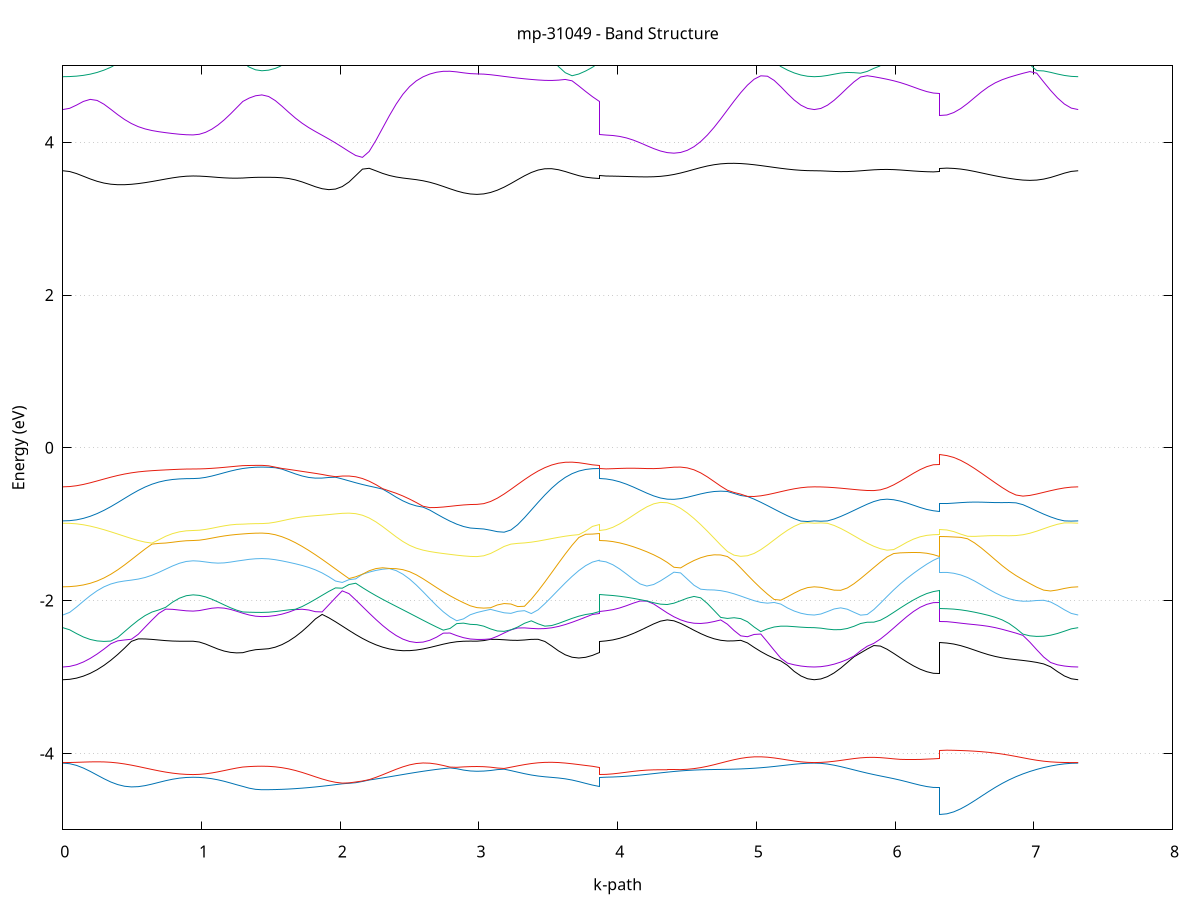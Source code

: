 set title 'mp-31049 - Band Structure'
set xlabel 'k-path'
set ylabel 'Energy (eV)'
set grid y
set yrange [-5:5]
set terminal png size 800,600
set output 'mp-31049_bands_gnuplot.png'
plot '-' using 1:2 with lines notitle, '-' using 1:2 with lines notitle, '-' using 1:2 with lines notitle, '-' using 1:2 with lines notitle, '-' using 1:2 with lines notitle, '-' using 1:2 with lines notitle, '-' using 1:2 with lines notitle, '-' using 1:2 with lines notitle, '-' using 1:2 with lines notitle, '-' using 1:2 with lines notitle, '-' using 1:2 with lines notitle, '-' using 1:2 with lines notitle, '-' using 1:2 with lines notitle, '-' using 1:2 with lines notitle, '-' using 1:2 with lines notitle, '-' using 1:2 with lines notitle, '-' using 1:2 with lines notitle, '-' using 1:2 with lines notitle, '-' using 1:2 with lines notitle, '-' using 1:2 with lines notitle, '-' using 1:2 with lines notitle, '-' using 1:2 with lines notitle, '-' using 1:2 with lines notitle, '-' using 1:2 with lines notitle, '-' using 1:2 with lines notitle, '-' using 1:2 with lines notitle, '-' using 1:2 with lines notitle, '-' using 1:2 with lines notitle, '-' using 1:2 with lines notitle, '-' using 1:2 with lines notitle, '-' using 1:2 with lines notitle, '-' using 1:2 with lines notitle, '-' using 1:2 with lines notitle, '-' using 1:2 with lines notitle, '-' using 1:2 with lines notitle, '-' using 1:2 with lines notitle, '-' using 1:2 with lines notitle, '-' using 1:2 with lines notitle, '-' using 1:2 with lines notitle, '-' using 1:2 with lines notitle, '-' using 1:2 with lines notitle, '-' using 1:2 with lines notitle, '-' using 1:2 with lines notitle, '-' using 1:2 with lines notitle
0.000000 -35.651996
0.049447 -35.651496
0.098894 -35.649996
0.148341 -35.647496
0.197787 -35.644196
0.247234 -35.639996
0.296681 -35.635096
0.346128 -35.629496
0.395575 -35.623496
0.445022 -35.617196
0.494468 -35.610696
0.543915 -35.604096
0.593362 -35.597796
0.642809 -35.591696
0.692256 -35.586096
0.741703 -35.581196
0.791150 -35.577096
0.840596 -35.573996
0.890043 -35.572096
0.939490 -35.571396
0.939490 -35.571396
0.984300 -35.571196
1.029109 -35.570596
1.073919 -35.569596
1.118729 -35.568196
1.163538 -35.566496
1.208348 -35.564496
1.253158 -35.562296
1.297968 -35.559996
1.297968 -35.559996
1.343834 -35.558196
1.389701 -35.556696
1.435567 -35.556096
1.435567 -35.556096
1.483791 -35.555896
1.532015 -35.555496
1.580239 -35.554896
1.628463 -35.554096
1.676687 -35.553096
1.724911 -35.551996
1.773134 -35.552196
1.821358 -35.552796
1.869582 -35.553596
1.917806 -35.554696
1.966030 -35.556196
1.966030 -35.556196
2.014585 -35.558096
2.063139 -35.560396
2.111694 -35.563196
2.160248 -35.566496
2.208802 -35.570196
2.257357 -35.574296
2.305911 -35.578696
2.354466 -35.583496
2.403020 -35.588496
2.451575 -35.593596
2.500129 -35.598796
2.548684 -35.603896
2.597238 -35.608896
2.645793 -35.613496
2.694347 -35.617796
2.742902 -35.621596
2.791456 -35.624896
2.840011 -35.627496
2.888565 -35.629396
2.937120 -35.630596
2.985674 -35.630996
2.985674 -35.630996
3.034652 -35.630496
3.083630 -35.629196
3.132607 -35.626996
3.181585 -35.623996
3.230563 -35.620296
3.279540 -35.615896
3.328518 -35.610896
3.377496 -35.605496
3.426474 -35.599796
3.475451 -35.593796
3.524429 -35.587796
3.573407 -35.581796
3.622384 -35.576096
3.671362 -35.570796
3.720340 -35.566096
3.769318 -35.562396
3.818295 -35.560296
3.867273 -35.559996
3.867273 -35.571396
3.916308 -35.571196
3.965343 -35.570496
4.014378 -35.569396
4.063413 -35.567996
4.112448 -35.566196
4.161483 -35.564196
4.210518 -35.561896
4.259553 -35.559596
4.308588 -35.557296
4.357623 -35.554996
4.357623 -35.554996
4.405794 -35.552896
4.453965 -35.554396
4.502135 -35.558496
4.550306 -35.562996
4.598477 -35.568096
4.646648 -35.573596
4.694819 -35.579496
4.742989 -35.585696
4.791160 -35.592196
4.839331 -35.598896
4.887502 -35.605596
4.935672 -35.612296
4.983843 -35.618696
5.032014 -35.624896
5.080185 -35.630696
5.128355 -35.635996
5.176526 -35.640696
5.224697 -35.644696
5.272868 -35.647796
5.321039 -35.650096
5.369209 -35.651496
5.417380 -35.651996
5.417380 -35.651996
5.465080 -35.651496
5.512779 -35.650096
5.560479 -35.647896
5.608179 -35.644796
5.655878 -35.640896
5.703578 -35.636296
5.751278 -35.631096
5.798977 -35.625396
5.846677 -35.619296
5.894377 -35.612996
5.942076 -35.606596
5.989776 -35.600296
6.037476 -35.594096
6.085175 -35.588196
6.132875 -35.582796
6.180575 -35.578096
6.228274 -35.574396
6.275974 -35.571896
6.323674 -35.570996
6.323674 -35.572096
6.373501 -35.572596
6.423329 -35.574196
6.473157 -35.576796
6.522985 -35.580196
6.572812 -35.584396
6.622640 -35.589296
6.672468 -35.594696
6.722295 -35.600496
6.772123 -35.606596
6.821951 -35.612796
6.871779 -35.618996
6.921606 -35.624996
6.971434 -35.630696
7.021262 -35.635896
7.071089 -35.640596
7.120917 -35.644596
7.170745 -35.647796
7.220573 -35.650096
7.270400 -35.651496
7.320228 -35.651996
e
0.000000 -35.564296
0.049447 -35.563996
0.098894 -35.563396
0.148341 -35.562296
0.197787 -35.560796
0.247234 -35.558896
0.296681 -35.556796
0.346128 -35.554496
0.395575 -35.552096
0.445022 -35.549596
0.494468 -35.547096
0.543915 -35.544796
0.593362 -35.542696
0.642809 -35.540896
0.692256 -35.539396
0.741703 -35.538196
0.791150 -35.537296
0.840596 -35.536796
0.890043 -35.536496
0.939490 -35.536396
0.939490 -35.536396
0.984300 -35.536596
1.029109 -35.537296
1.073919 -35.538396
1.118729 -35.539796
1.163538 -35.541696
1.208348 -35.543796
1.253158 -35.546196
1.297968 -35.548596
1.297968 -35.548596
1.343834 -35.549996
1.389701 -35.551196
1.435567 -35.551796
1.435567 -35.551796
1.483791 -35.551796
1.532015 -35.551796
1.580239 -35.551696
1.628463 -35.551696
1.676687 -35.551796
1.724911 -35.551896
1.773134 -35.550796
1.821358 -35.549696
1.869582 -35.548696
1.917806 -35.547896
1.966030 -35.547296
1.966030 -35.547296
2.014585 -35.546896
2.063139 -35.546996
2.111694 -35.547396
2.160248 -35.548196
2.208802 -35.549396
2.257357 -35.551096
2.305911 -35.553196
2.354466 -35.555596
2.403020 -35.558296
2.451575 -35.561196
2.500129 -35.564296
2.548684 -35.567496
2.597238 -35.570696
2.645793 -35.573796
2.694347 -35.576696
2.742902 -35.579296
2.791456 -35.581496
2.840011 -35.583296
2.888565 -35.584696
2.937120 -35.585496
2.985674 -35.585796
2.985674 -35.585796
3.034652 -35.585496
3.083630 -35.584596
3.132607 -35.583196
3.181585 -35.581296
3.230563 -35.578996
3.279540 -35.576396
3.328518 -35.573396
3.377496 -35.570396
3.426474 -35.567296
3.475451 -35.564196
3.524429 -35.561396
3.573407 -35.558796
3.622384 -35.556596
3.671362 -35.554796
3.720340 -35.553396
3.769318 -35.552096
3.818295 -35.550596
3.867273 -35.548596
3.867273 -35.536396
3.916308 -35.536496
3.965343 -35.536696
4.014378 -35.537096
4.063413 -35.537696
4.112448 -35.538496
4.161483 -35.539596
4.210518 -35.541096
4.259553 -35.542896
4.308588 -35.545096
4.357623 -35.547696
4.357623 -35.547696
4.405794 -35.550796
4.453965 -35.550996
4.502135 -35.549396
4.550306 -35.548196
4.598477 -35.547196
4.646648 -35.546696
4.694819 -35.546596
4.742989 -35.546896
4.791160 -35.547496
4.839331 -35.548596
4.887502 -35.549896
4.935672 -35.551396
4.983843 -35.553096
5.032014 -35.554896
5.080185 -35.556696
5.128355 -35.558396
5.176526 -35.560096
5.224697 -35.561496
5.272868 -35.562696
5.321039 -35.563496
5.369209 -35.564096
5.417380 -35.564296
5.417380 -35.564296
5.465080 -35.564096
5.512779 -35.563496
5.560479 -35.562596
5.608179 -35.561396
5.655878 -35.559896
5.703578 -35.558296
5.751278 -35.556496
5.798977 -35.554696
5.846677 -35.552896
5.894377 -35.551196
5.942076 -35.549696
5.989776 -35.548596
6.037476 -35.547796
6.085175 -35.547296
6.132875 -35.547296
6.180575 -35.547596
6.228274 -35.548096
6.275974 -35.548596
6.323674 -35.548796
6.323674 -35.547596
6.373501 -35.547696
6.423329 -35.547896
6.473157 -35.548296
6.522985 -35.548896
6.572812 -35.549596
6.622640 -35.550496
6.672468 -35.551596
6.722295 -35.552796
6.772123 -35.554096
6.821951 -35.555496
6.871779 -35.556796
6.921606 -35.558196
6.971434 -35.559396
7.021262 -35.560596
7.071089 -35.561696
7.120917 -35.562596
7.170745 -35.563296
7.220573 -35.563796
7.270400 -35.564096
7.320228 -35.564296
e
0.000000 -20.874196
0.049447 -20.872896
0.098894 -20.868896
0.148341 -20.862696
0.197787 -20.854396
0.247234 -20.844596
0.296681 -20.833796
0.346128 -20.822796
0.395575 -20.811996
0.445022 -20.802096
0.494468 -20.793696
0.543915 -20.786996
0.593362 -20.782296
0.642809 -20.779496
0.692256 -20.778196
0.741703 -20.778096
0.791150 -20.778696
0.840596 -20.779596
0.890043 -20.780196
0.939490 -20.780496
0.939490 -20.780496
0.984300 -20.780296
1.029109 -20.779596
1.073919 -20.778596
1.118729 -20.777196
1.163538 -20.775496
1.208348 -20.773596
1.253158 -20.771596
1.297968 -20.769596
1.297968 -20.769596
1.343834 -20.766396
1.389701 -20.764296
1.435567 -20.763596
1.435567 -20.763596
1.483791 -20.763396
1.532015 -20.762996
1.580239 -20.762596
1.628463 -20.762296
1.676687 -20.762396
1.724911 -20.763096
1.773134 -20.764696
1.821358 -20.767496
1.869582 -20.771496
1.917806 -20.776696
1.966030 -20.782896
1.966030 -20.782896
2.014585 -20.789996
2.063139 -20.797696
2.111694 -20.805496
2.160248 -20.812996
2.208802 -20.819996
2.257357 -20.826196
2.305911 -20.831396
2.354466 -20.835496
2.403020 -20.838496
2.451575 -20.840696
2.500129 -20.841896
2.548684 -20.842596
2.597238 -20.842796
2.645793 -20.842596
2.694347 -20.842396
2.742902 -20.841896
2.791456 -20.841496
2.840011 -20.841096
2.888565 -20.840796
2.937120 -20.840696
2.985674 -20.840596
2.985674 -20.840596
3.034652 -20.840296
3.083630 -20.839196
3.132607 -20.837396
3.181585 -20.834896
3.230563 -20.831896
3.279540 -20.828196
3.328518 -20.823996
3.377496 -20.819496
3.426474 -20.814696
3.475451 -20.809596
3.524429 -20.804296
3.573407 -20.798896
3.622384 -20.793496
3.671362 -20.788196
3.720340 -20.782996
3.769318 -20.778096
3.818295 -20.773496
3.867273 -20.769596
3.867273 -20.780496
3.916308 -20.780396
3.965343 -20.780196
4.014378 -20.779896
4.063413 -20.779596
4.112448 -20.779696
4.161483 -20.780096
4.210518 -20.781196
4.259553 -20.782896
4.308588 -20.785396
4.357623 -20.788596
4.357623 -20.788596
4.405794 -20.792396
4.453965 -20.796696
4.502135 -20.801396
4.550306 -20.806296
4.598477 -20.811296
4.646648 -20.816196
4.694819 -20.820796
4.742989 -20.825196
4.791160 -20.829596
4.839331 -20.833896
4.887502 -20.838196
4.935672 -20.842396
4.983843 -20.846796
5.032014 -20.851196
5.080185 -20.855596
5.128355 -20.859796
5.176526 -20.863696
5.224697 -20.867196
5.272868 -20.870196
5.321039 -20.872396
5.369209 -20.873696
5.417380 -20.874196
5.417380 -20.874196
5.465080 -20.873496
5.512779 -20.871596
5.560479 -20.868496
5.608179 -20.864296
5.655878 -20.859396
5.703578 -20.853996
5.751278 -20.848596
5.798977 -20.843196
5.846677 -20.838296
5.894377 -20.833996
5.942076 -20.830596
5.989776 -20.828096
6.037476 -20.826596
6.085175 -20.825796
6.132875 -20.825696
6.180575 -20.825896
6.228274 -20.826196
6.275974 -20.826496
6.323674 -20.826596
6.323674 -20.870696
6.373501 -20.870296
6.423329 -20.869396
6.473157 -20.867896
6.522985 -20.865796
6.572812 -20.863396
6.622640 -20.860796
6.672468 -20.858196
6.722295 -20.855896
6.772123 -20.854196
6.821951 -20.853196
6.871779 -20.853196
6.921606 -20.854296
6.971434 -20.856296
7.021262 -20.859196
7.071089 -20.862496
7.120917 -20.865996
7.170745 -20.869196
7.220573 -20.871896
7.270400 -20.873596
7.320228 -20.874196
e
0.000000 -17.970196
0.049447 -17.982396
0.098894 -18.016996
0.148341 -18.068596
0.197787 -18.130896
0.247234 -18.197996
0.296681 -18.265296
0.346128 -18.329296
0.395575 -18.387496
0.445022 -18.438296
0.494468 -18.481296
0.543915 -18.516796
0.593362 -18.546096
0.642809 -18.571496
0.692256 -18.594596
0.741703 -18.616296
0.791150 -18.635996
0.840596 -18.651796
0.890043 -18.662096
0.939490 -18.665696
0.939490 -18.665696
0.984300 -18.663196
1.029109 -18.655696
1.073919 -18.643796
1.118729 -18.628196
1.163538 -18.610296
1.208348 -18.591396
1.253158 -18.573196
1.297968 -18.556896
1.297968 -18.556896
1.343834 -18.534796
1.389701 -18.510396
1.435567 -18.490196
1.435567 -18.490196
1.483791 -18.490896
1.532015 -18.493396
1.580239 -18.498996
1.628463 -18.518596
1.676687 -18.539996
1.724911 -18.560796
1.773134 -18.578696
1.821358 -18.591896
1.869582 -18.607996
1.917806 -18.637196
1.966030 -18.665096
1.966030 -18.665096
2.014585 -18.689896
2.063139 -18.709296
2.111694 -18.721896
2.160248 -18.726396
2.208802 -18.721896
2.257357 -18.708196
2.305911 -18.685196
2.354466 -18.653396
2.403020 -18.613496
2.451575 -18.566796
2.500129 -18.514896
2.548684 -18.459896
2.597238 -18.403996
2.645793 -18.349796
2.694347 -18.299796
2.742902 -18.255896
2.791456 -18.219496
2.840011 -18.191396
2.888565 -18.171496
2.937120 -18.159896
2.985674 -18.155996
2.985674 -18.155996
3.034652 -18.157796
3.083630 -18.163196
3.132607 -18.172796
3.181585 -18.187096
3.230563 -18.206996
3.279540 -18.232896
3.328518 -18.264796
3.377496 -18.301996
3.426474 -18.342996
3.475451 -18.385896
3.524429 -18.428396
3.573407 -18.468196
3.622384 -18.503296
3.671362 -18.531796
3.720340 -18.552396
3.769318 -18.563896
3.818295 -18.565496
3.867273 -18.556896
3.867273 -18.665696
3.916308 -18.663496
3.965343 -18.657096
4.014378 -18.646796
4.063413 -18.633496
4.112448 -18.617996
4.161483 -18.601496
4.210518 -18.585496
4.259553 -18.571196
4.308588 -18.559296
4.357623 -18.549896
4.357623 -18.549896
4.405794 -18.546896
4.453965 -18.564796
4.502135 -18.576096
4.550306 -18.580696
4.598477 -18.578696
4.646648 -18.570096
4.694819 -18.555096
4.742989 -18.533796
4.791160 -18.506296
4.839331 -18.472696
4.887502 -18.433396
4.935672 -18.388696
4.983843 -18.339496
5.032014 -18.286696
5.080185 -18.231696
5.128355 -18.176296
5.176526 -18.122596
5.224697 -18.073196
5.272868 -18.030796
5.321039 -17.998096
5.369209 -17.977296
5.417380 -17.970196
5.417380 -17.970196
5.465080 -17.978396
5.512779 -18.001996
5.560479 -18.038696
5.608179 -18.085396
5.655878 -18.138496
5.703578 -18.194896
5.751278 -18.251696
5.798977 -18.306996
5.846677 -18.358896
5.894377 -18.406496
5.942076 -18.449496
5.989776 -18.488196
6.037476 -18.523196
6.085175 -18.555196
6.132875 -18.584096
6.180575 -18.609096
6.228274 -18.628496
6.275974 -18.640796
6.323674 -18.645096
6.323674 -18.636196
6.373501 -18.634796
6.423329 -18.629696
6.473157 -18.619396
6.522985 -18.602196
6.572812 -18.577296
6.622640 -18.544696
6.672468 -18.504996
6.722295 -18.459596
6.772123 -18.410196
6.821951 -18.358796
6.871779 -18.307096
6.921606 -18.256296
6.971434 -18.206696
7.021262 -18.158496
7.071089 -18.111996
7.120917 -18.068196
7.170745 -18.029196
7.220573 -17.997896
7.270400 -17.977396
7.320228 -17.970196
e
0.000000 -16.819196
0.049447 -16.820696
0.098894 -16.911796
0.148341 -17.034796
0.197787 -17.168396
0.247234 -17.305396
0.296681 -17.441196
0.346128 -17.572596
0.395575 -17.696996
0.445022 -17.812096
0.494468 -17.915896
0.543915 -18.006196
0.593362 -18.080796
0.642809 -18.137796
0.692256 -18.176396
0.741703 -18.197596
0.791150 -18.205096
0.840596 -18.204396
0.890043 -18.200996
0.939490 -18.199296
0.939490 -18.199296
0.984300 -18.203896
1.029109 -18.217096
1.073919 -18.237096
1.118729 -18.261696
1.163538 -18.288196
1.208348 -18.314496
1.253158 -18.339096
1.297968 -18.361196
1.297968 -18.361196
1.343834 -18.405796
1.389701 -18.444196
1.435567 -18.469196
1.435567 -18.469196
1.483791 -18.472796
1.532015 -18.483096
1.580239 -18.497996
1.628463 -18.505796
1.676687 -18.517396
1.724911 -18.533696
1.773134 -18.554696
1.821358 -18.579896
1.869582 -18.598596
1.917806 -18.597696
1.966030 -18.587996
1.966030 -18.587996
2.014585 -18.569096
2.063139 -18.540496
2.111694 -18.502396
2.160248 -18.454996
2.208802 -18.398496
2.257357 -18.333296
2.305911 -18.259796
2.354466 -18.178296
2.403020 -18.089096
2.451575 -17.992396
2.500129 -17.888596
2.548684 -17.777996
2.597238 -17.660996
2.645793 -17.538396
2.694347 -17.411196
2.742902 -17.280896
2.791456 -17.150196
2.840011 -17.023296
2.888565 -16.907296
2.937120 -16.836996
2.985674 -16.835296
2.985674 -16.835296
3.034652 -16.860696
3.083630 -16.926996
3.132607 -17.016996
3.181585 -17.117996
3.230563 -17.222396
3.279540 -17.326296
3.328518 -17.427496
3.377496 -17.525696
3.426474 -17.621096
3.475451 -17.714096
3.524429 -17.805196
3.573407 -17.894696
3.622384 -17.982296
3.671362 -18.067396
3.720340 -18.149096
3.769318 -18.226196
3.818295 -18.297396
3.867273 -18.361196
3.867273 -18.199296
3.916308 -18.205596
3.965343 -18.223896
4.014378 -18.252296
4.063413 -18.288396
4.112448 -18.329396
4.161483 -18.372596
4.210518 -18.415296
4.259553 -18.455596
4.308588 -18.491796
4.357623 -18.522596
4.357623 -18.522596
4.405794 -18.542396
4.453965 -18.534896
4.502135 -18.525296
4.550306 -18.511396
4.598477 -18.490996
4.646648 -18.462196
4.694819 -18.423596
4.742989 -18.374096
4.791160 -18.313196
4.839331 -18.240296
4.887502 -18.155496
4.935672 -18.058896
4.983843 -17.950996
5.032014 -17.832596
5.080185 -17.704796
5.128355 -17.568896
5.176526 -17.427096
5.224697 -17.282296
5.272868 -17.138796
5.321039 -17.003696
5.369209 -16.887996
5.417380 -16.819196
5.417380 -16.819196
5.465080 -16.875896
5.512779 -16.979596
5.560479 -17.104896
5.608179 -17.240396
5.655878 -17.378896
5.703578 -17.515996
5.751278 -17.648496
5.798977 -17.774396
5.846677 -17.891696
5.894377 -17.998896
5.942076 -18.094596
5.989776 -18.177196
6.037476 -18.245596
6.085175 -18.299096
6.132875 -18.338096
6.180575 -18.364396
6.228274 -18.380496
6.275974 -18.389096
6.323674 -18.391696
6.323674 -18.331696
6.373501 -18.321796
6.423329 -18.293096
6.473157 -18.248796
6.522985 -18.192296
6.572812 -18.127796
6.622640 -18.058796
6.672468 -17.988796
6.722295 -17.919896
6.772123 -17.852096
6.821951 -17.782896
6.871779 -17.708496
6.921606 -17.625396
6.971434 -17.531596
7.021262 -17.427296
7.071089 -17.314196
7.120917 -17.195796
7.170745 -17.076896
7.220573 -16.964996
7.270400 -16.871096
7.320228 -16.819196
e
0.000000 -16.777696
0.049447 -16.812896
0.098894 -16.825096
0.148341 -16.832196
0.197787 -16.841796
0.247234 -16.853696
0.296681 -16.867296
0.346128 -16.882396
0.395575 -16.898396
0.445022 -16.914996
0.494468 -16.931596
0.543915 -16.947796
0.593362 -16.963196
0.642809 -16.977396
0.692256 -16.990096
0.741703 -17.025396
0.791150 -17.094496
0.840596 -17.149096
0.890043 -17.184296
0.939490 -17.196596
0.939490 -17.196596
0.984300 -17.193096
1.029109 -17.184496
1.073919 -17.175396
1.118729 -17.173296
1.163538 -17.184096
1.208348 -17.208096
1.253158 -17.239196
1.297968 -17.269496
1.297968 -17.269496
1.343834 -17.290796
1.389701 -17.304996
1.435567 -17.309896
1.435567 -17.309896
1.483791 -17.314896
1.532015 -17.329296
1.580239 -17.350996
1.628463 -17.376496
1.676687 -17.401796
1.724911 -17.422796
1.773134 -17.436196
1.821358 -17.439896
1.869582 -17.433296
1.917806 -17.416596
1.966030 -17.390996
1.966030 -17.390996
2.014585 -17.358096
2.063139 -17.319896
2.111694 -17.278296
2.160248 -17.235196
2.208802 -17.192196
2.257357 -17.150896
2.305911 -17.112596
2.354466 -17.078396
2.403020 -17.049396
2.451575 -17.025996
2.500129 -17.007896
2.548684 -16.992896
2.597238 -16.977396
2.645793 -16.957996
2.694347 -16.932996
2.742902 -16.903396
2.791456 -16.874496
2.840011 -16.853896
2.888565 -16.842496
2.937120 -16.814796
2.985674 -16.771696
2.985674 -16.771696
3.034652 -16.773196
3.083630 -16.777596
3.132607 -16.784796
3.181585 -16.794496
3.230563 -16.831696
3.279540 -16.867796
3.328518 -16.898696
3.377496 -16.922596
3.426474 -16.942296
3.475451 -16.986196
3.524429 -17.051796
3.573407 -17.113096
3.622384 -17.165796
3.671362 -17.208196
3.720340 -17.239896
3.769318 -17.260496
3.818295 -17.270296
3.867273 -17.269496
3.867273 -17.196596
3.916308 -17.197796
3.965343 -17.202296
4.014378 -17.211996
4.063413 -17.230096
4.112448 -17.259196
4.161483 -17.297396
4.210518 -17.337496
4.259553 -17.371596
4.308588 -17.393596
4.357623 -17.400296
4.357623 -17.400296
4.405794 -17.390596
4.453965 -17.365596
4.502135 -17.327096
4.550306 -17.277396
4.598477 -17.219196
4.646648 -17.155496
4.694819 -17.088896
4.742989 -17.021996
4.791160 -16.957396
4.839331 -16.940796
4.887502 -16.922596
4.935672 -16.902396
4.983843 -16.881196
5.032014 -16.859696
5.080185 -16.838496
5.128355 -16.818296
5.176526 -16.799696
5.224697 -16.782896
5.272868 -16.768296
5.321039 -16.756396
5.369209 -16.748196
5.417380 -16.777696
5.417380 -16.777696
5.465080 -16.758896
5.512779 -16.775096
5.560479 -16.792096
5.608179 -16.807796
5.655878 -16.822996
5.703578 -16.838596
5.751278 -16.855196
5.798977 -16.874896
5.846677 -16.901296
5.894377 -16.939496
5.942076 -16.988496
5.989776 -17.043396
6.037476 -17.099696
6.085175 -17.153896
6.132875 -17.203196
6.180575 -17.244696
6.228274 -17.276296
6.275974 -17.296096
6.323674 -17.302796
6.323674 -16.940396
6.373501 -16.946996
6.423329 -16.968296
6.473157 -16.999896
6.522985 -17.034696
6.572812 -17.066096
6.622640 -17.087896
6.672468 -17.094596
6.722295 -17.082696
6.772123 -17.051596
6.821951 -17.004496
6.871779 -16.948296
6.921606 -16.893196
6.971434 -16.850496
7.021262 -16.823296
7.071089 -16.804796
7.120917 -16.789896
7.170745 -16.776896
7.220573 -16.765196
7.270400 -16.759496
7.320228 -16.777696
e
0.000000 -16.745096
0.049447 -16.752996
0.098894 -16.734996
0.148341 -16.713696
0.197787 -16.700296
0.247234 -16.695396
0.296681 -16.696496
0.346128 -16.706196
0.395575 -16.716596
0.445022 -16.727496
0.494468 -16.738596
0.543915 -16.749596
0.593362 -16.794596
0.642809 -16.866896
0.692256 -16.947296
0.741703 -17.000896
0.791150 -17.009596
0.840596 -17.015896
0.890043 -17.019796
0.939490 -17.021096
0.939490 -17.021096
0.984300 -17.020196
1.029109 -17.017296
1.073919 -17.012796
1.118729 -17.006596
1.163538 -16.998996
1.208348 -16.990296
1.253158 -16.980996
1.297968 -16.971796
1.297968 -16.971796
1.343834 -16.965296
1.389701 -16.960496
1.435567 -16.958696
1.435567 -16.958696
1.483791 -16.958796
1.532015 -16.958496
1.580239 -16.957296
1.628463 -16.954396
1.676687 -16.949496
1.724911 -16.942496
1.773134 -16.933696
1.821358 -16.923696
1.869582 -16.912696
1.917806 -16.901496
1.966030 -16.890696
1.966030 -16.890696
2.014585 -16.880696
2.063139 -16.872496
2.111694 -16.866596
2.160248 -16.863396
2.208802 -16.863396
2.257357 -16.866196
2.305911 -16.871396
2.354466 -16.877496
2.403020 -16.882796
2.451575 -16.885096
2.500129 -16.882796
2.548684 -16.875896
2.597238 -16.865796
2.645793 -16.853996
2.694347 -16.841196
2.742902 -16.826696
2.791456 -16.807196
2.840011 -16.779396
2.888565 -16.748496
2.937120 -16.724696
2.985674 -16.715796
2.985674 -16.715796
3.034652 -16.716696
3.083630 -16.729796
3.132607 -16.758396
3.181585 -16.793896
3.230563 -16.806196
3.279540 -16.819796
3.328518 -16.834696
3.377496 -16.850496
3.426474 -16.887196
3.475451 -16.923796
3.524429 -16.923196
3.573407 -16.914296
3.622384 -16.928396
3.671362 -16.940996
3.720340 -16.951896
3.769318 -16.960796
3.818295 -16.967496
3.867273 -16.971796
3.867273 -17.021096
3.916308 -17.017796
3.965343 -17.008196
4.014378 -16.993696
4.063413 -16.976196
4.112448 -16.972096
4.161483 -16.992296
4.210518 -16.999196
4.259553 -16.996496
4.308588 -16.987596
4.357623 -16.974596
4.357623 -16.974596
4.405794 -16.958996
4.453965 -16.959896
4.502135 -16.969896
4.550306 -16.977196
4.598477 -16.981096
4.646648 -16.980996
4.694819 -16.976796
4.742989 -16.968496
4.791160 -16.956296
4.839331 -16.897296
4.887502 -16.843796
4.935672 -16.798896
4.983843 -16.766396
5.032014 -16.748296
5.080185 -16.737496
5.128355 -16.729896
5.176526 -16.724896
5.224697 -16.722196
5.272868 -16.722496
5.321039 -16.728096
5.369209 -16.746396
5.417380 -16.745096
5.417380 -16.745096
5.465080 -16.748396
5.512779 -16.726796
5.560479 -16.715796
5.608179 -16.717096
5.655878 -16.727996
5.703578 -16.746596
5.751278 -16.772096
5.798977 -16.802796
5.846677 -16.834396
5.894377 -16.860496
5.942076 -16.879996
5.989776 -16.895196
6.037476 -16.907796
6.085175 -16.918396
6.132875 -16.927096
6.180575 -16.933896
6.228274 -16.938896
6.275974 -16.941896
6.323674 -16.942896
6.323674 -16.916696
6.373501 -16.918596
6.423329 -16.918896
6.473157 -16.916096
6.522985 -16.910996
6.572812 -16.903996
6.622640 -16.895496
6.672468 -16.885396
6.722295 -16.873896
6.772123 -16.861096
6.821951 -16.846796
6.871779 -16.830396
6.921606 -16.810296
6.971434 -16.784296
7.021262 -16.757096
7.071089 -16.737596
7.120917 -16.726596
7.170745 -16.723196
7.220573 -16.729296
7.270400 -16.743996
7.320228 -16.745096
e
0.000000 -16.683596
0.049447 -16.667496
0.098894 -16.670096
0.148341 -16.674496
0.197787 -16.680396
0.247234 -16.687796
0.296681 -16.695996
0.346128 -16.699896
0.395575 -16.706296
0.445022 -16.714796
0.494468 -16.726896
0.543915 -16.748296
0.593362 -16.760096
0.642809 -16.769896
0.692256 -16.778696
0.741703 -16.786196
0.791150 -16.792296
0.840596 -16.796796
0.890043 -16.799496
0.939490 -16.800396
0.939490 -16.800396
0.984300 -16.801396
1.029109 -16.804396
1.073919 -16.809096
1.118729 -16.815496
1.163538 -16.823296
1.208348 -16.832196
1.253158 -16.841496
1.297968 -16.850596
1.297968 -16.850596
1.343834 -16.858696
1.389701 -16.864396
1.435567 -16.866496
1.435567 -16.866496
1.483791 -16.865596
1.532015 -16.863296
1.580239 -16.859796
1.628463 -16.855796
1.676687 -16.851696
1.724911 -16.847896
1.773134 -16.844696
1.821358 -16.842296
1.869582 -16.840496
1.917806 -16.839396
1.966030 -16.838696
1.966030 -16.838696
2.014585 -16.838196
2.063139 -16.837596
2.111694 -16.836496
2.160248 -16.834296
2.208802 -16.830796
2.257357 -16.825596
2.305911 -16.818496
2.354466 -16.809396
2.403020 -16.798296
2.451575 -16.785496
2.500129 -16.771496
2.548684 -16.756596
2.597238 -16.741596
2.645793 -16.727096
2.694347 -16.713796
2.742902 -16.702296
2.791456 -16.693296
2.840011 -16.687896
2.888565 -16.687496
2.937120 -16.695396
2.985674 -16.706396
2.985674 -16.706396
3.034652 -16.711996
3.083630 -16.719296
3.132607 -16.723696
3.181585 -16.729696
3.230563 -16.737196
3.279540 -16.745996
3.328518 -16.755996
3.377496 -16.812596
3.426474 -16.866796
3.475451 -16.883096
3.524429 -16.899096
3.573407 -16.910396
3.622384 -16.890096
3.671362 -16.864596
3.720340 -16.838196
3.769318 -16.844196
3.818295 -16.848296
3.867273 -16.850596
3.867273 -16.800396
3.916308 -16.812696
3.965343 -16.845896
4.014378 -16.891196
4.063413 -16.936796
4.112448 -16.957896
4.161483 -16.941496
4.210518 -16.929896
4.259553 -16.925496
4.308588 -16.928696
4.357623 -16.937396
4.357623 -16.937396
4.405794 -16.948596
4.453965 -16.941696
4.502135 -16.923096
4.550306 -16.903896
4.598477 -16.884296
4.646648 -16.864796
4.694819 -16.845696
4.742989 -16.827096
4.791160 -16.809296
4.839331 -16.792496
4.887502 -16.776396
4.935672 -16.760696
4.983843 -16.742296
5.032014 -16.719496
5.080185 -16.698896
5.128355 -16.683896
5.176526 -16.674196
5.224697 -16.669396
5.272868 -16.669196
5.321039 -16.673496
5.369209 -16.680296
5.417380 -16.683596
5.417380 -16.683596
5.465080 -16.676196
5.512779 -16.674296
5.560479 -16.676496
5.608179 -16.679996
5.655878 -16.685396
5.703578 -16.693196
5.751278 -16.702796
5.798977 -16.713796
5.846677 -16.725396
5.894377 -16.737196
5.942076 -16.748796
5.989776 -16.759896
6.037476 -16.770196
6.085175 -16.779396
6.132875 -16.787196
6.180575 -16.793496
6.228274 -16.798096
6.275974 -16.800896
6.323674 -16.801896
6.323674 -16.870096
6.373501 -16.867496
6.423329 -16.861496
6.473157 -16.853796
6.522985 -16.844696
6.572812 -16.834196
6.622640 -16.822396
6.672468 -16.809496
6.722295 -16.795796
6.772123 -16.781496
6.821951 -16.766796
6.871779 -16.751796
6.921606 -16.736496
6.971434 -16.720196
7.021262 -16.702496
7.071089 -16.685896
7.120917 -16.674196
7.170745 -16.668996
7.220573 -16.673196
7.270400 -16.680096
7.320228 -16.683596
e
0.000000 -16.666596
0.049447 -16.660996
0.098894 -16.632996
0.148341 -16.602696
0.197787 -16.565596
0.247234 -16.528096
0.296681 -16.500696
0.346128 -16.491496
0.395575 -16.504696
0.445022 -16.539796
0.494468 -16.591796
0.543915 -16.649496
0.593362 -16.691796
0.642809 -16.712096
0.692256 -16.722996
0.741703 -16.730396
0.791150 -16.735496
0.840596 -16.739096
0.890043 -16.741196
0.939490 -16.741896
0.939490 -16.741896
0.984300 -16.748596
1.029109 -16.766296
1.073919 -16.788396
1.118729 -16.805296
1.163538 -16.808596
1.208348 -16.796196
1.253158 -16.772596
1.297968 -16.743996
1.297968 -16.743996
1.343834 -16.706896
1.389701 -16.681796
1.435567 -16.672996
1.435567 -16.672996
1.483791 -16.671096
1.532015 -16.665396
1.580239 -16.656396
1.628463 -16.644496
1.676687 -16.630396
1.724911 -16.614996
1.773134 -16.598896
1.821358 -16.582896
1.869582 -16.567296
1.917806 -16.552396
1.966030 -16.538296
1.966030 -16.538296
2.014585 -16.524996
2.063139 -16.512496
2.111694 -16.500796
2.160248 -16.489796
2.208802 -16.479296
2.257357 -16.469396
2.305911 -16.459796
2.354466 -16.450696
2.403020 -16.441896
2.451575 -16.433296
2.500129 -16.424896
2.548684 -16.416696
2.597238 -16.408596
2.645793 -16.400596
2.694347 -16.392996
2.742902 -16.385796
2.791456 -16.379496
2.840011 -16.374196
2.888565 -16.370396
2.937120 -16.368296
2.985674 -16.367696
2.985674 -16.367696
3.034652 -16.376496
3.083630 -16.403096
3.132607 -16.446696
3.181585 -16.504696
3.230563 -16.573796
3.279540 -16.650496
3.328518 -16.731296
3.377496 -16.766796
3.426474 -16.778096
3.475451 -16.789596
3.524429 -16.800896
3.573407 -16.811796
3.622384 -16.821796
3.671362 -16.830696
3.720340 -16.835596
3.769318 -16.804796
3.818295 -16.773796
3.867273 -16.743996
3.867273 -16.741896
3.916308 -16.743196
3.965343 -16.747096
4.014378 -16.753196
4.063413 -16.760996
4.112448 -16.769296
4.161483 -16.776496
4.210518 -16.780096
4.259553 -16.777796
4.308588 -16.768996
4.357623 -16.755296
4.357623 -16.755296
4.405794 -16.739196
4.453965 -16.722096
4.502135 -16.704996
4.550306 -16.688596
4.598477 -16.673196
4.646648 -16.659096
4.694819 -16.646496
4.742989 -16.635596
4.791160 -16.626396
4.839331 -16.619196
4.887502 -16.613796
4.935672 -16.610596
4.983843 -16.609596
5.032014 -16.610796
5.080185 -16.614296
5.128355 -16.619996
5.176526 -16.627696
5.224697 -16.636996
5.272868 -16.646996
5.321039 -16.656496
5.369209 -16.663796
5.417380 -16.666596
5.417380 -16.666596
5.465080 -16.663196
5.512779 -16.648196
5.560479 -16.629196
5.608179 -16.608496
5.655878 -16.587896
5.703578 -16.569696
5.751278 -16.554796
5.798977 -16.542896
5.846677 -16.533596
5.894377 -16.525996
5.942076 -16.519596
5.989776 -16.514096
6.037476 -16.509196
6.085175 -16.505096
6.132875 -16.501596
6.180575 -16.498796
6.228274 -16.496696
6.275974 -16.495496
6.323674 -16.495096
6.323674 -16.766896
6.373501 -16.765396
6.423329 -16.761496
6.473157 -16.755896
6.522985 -16.749296
6.572812 -16.741996
6.622640 -16.733996
6.672468 -16.725396
6.722295 -16.716396
6.772123 -16.707096
6.821951 -16.697496
6.871779 -16.687896
6.921606 -16.678396
6.971434 -16.669196
7.021262 -16.660996
7.071089 -16.655396
7.120917 -16.654996
7.170745 -16.659996
7.220573 -16.663196
7.270400 -16.665296
7.320228 -16.666596
e
0.000000 -15.994796
0.049447 -15.965396
0.098894 -15.888096
0.148341 -15.783796
0.197787 -15.667596
0.247234 -15.548496
0.296681 -15.430896
0.346128 -15.317596
0.395575 -15.218296
0.445022 -15.191096
0.494468 -15.187696
0.543915 -15.182896
0.593362 -15.177796
0.642809 -15.173696
0.692256 -15.171096
0.741703 -15.169996
0.791150 -15.169796
0.840596 -15.170096
0.890043 -15.170496
0.939490 -15.170696
0.939490 -15.170696
0.984300 -15.156896
1.029109 -15.117196
1.073919 -15.055396
1.118729 -14.976896
1.163538 -14.888096
1.208348 -14.796396
1.253158 -14.713296
1.297968 -14.655396
1.297968 -14.655396
1.343834 -14.635896
1.389701 -14.630796
1.435567 -14.630196
1.435567 -14.630196
1.483791 -14.618696
1.532015 -14.585796
1.580239 -14.536196
1.628463 -14.479196
1.676687 -14.435296
1.724911 -14.431796
1.773134 -14.466196
1.821358 -14.519296
1.869582 -14.580396
1.917806 -14.644396
1.966030 -14.707896
1.966030 -14.707896
2.014585 -14.768396
2.063139 -14.822896
2.111694 -14.868996
2.160248 -14.904696
2.208802 -14.928396
2.257357 -14.938996
2.305911 -14.936296
2.354466 -14.920596
2.403020 -14.893196
2.451575 -14.855996
2.500129 -14.847296
2.548684 -14.961396
2.597238 -15.083196
2.645793 -15.211696
2.694347 -15.345096
2.742902 -15.481196
2.791456 -15.616596
2.840011 -15.745896
2.888565 -15.859796
2.937120 -15.942996
2.985674 -15.974496
2.985674 -15.974496
3.034652 -15.948896
3.083630 -15.879296
3.132607 -15.780296
3.181585 -15.664696
3.230563 -15.541196
3.279540 -15.414996
3.328518 -15.289896
3.377496 -15.168696
3.426474 -15.053696
3.475451 -14.947096
3.524429 -14.851496
3.573407 -14.769796
3.622384 -14.705396
3.671362 -14.661396
3.720340 -14.638396
3.769318 -14.632996
3.818295 -14.640096
3.867273 -14.655396
3.867273 -15.170696
3.916308 -15.151296
3.965343 -15.095796
4.014378 -15.011296
4.063413 -14.906196
4.112448 -14.788496
4.161483 -14.664996
4.210518 -14.540996
4.259553 -14.420996
4.308588 -14.308696
4.357623 -14.206996
4.357623 -14.206996
4.405794 -14.206396
4.453965 -14.300496
4.502135 -14.394696
4.550306 -14.487296
4.598477 -14.577096
4.646648 -14.662796
4.694819 -14.743496
4.742989 -14.818296
4.791160 -14.887096
4.839331 -14.950296
4.887502 -15.009396
4.935672 -15.067496
4.983843 -15.129296
5.032014 -15.200196
5.080185 -15.285296
5.128355 -15.386996
5.176526 -15.503696
5.224697 -15.630296
5.272868 -15.758396
5.321039 -15.875196
5.369209 -15.961896
5.417380 -15.994796
5.417380 -15.994796
5.465080 -15.963796
5.512779 -15.881596
5.560479 -15.769596
5.608179 -15.644696
5.655878 -15.517796
5.703578 -15.395896
5.751278 -15.283196
5.798977 -15.181096
5.846677 -15.089096
5.894377 -15.005396
5.942076 -14.928296
5.989776 -14.857096
6.037476 -14.791396
6.085175 -14.731596
6.132875 -14.678396
6.180575 -14.632696
6.228274 -14.596196
6.275974 -14.571796
6.323674 -14.562996
6.323674 -15.067396
6.373501 -15.056596
6.423329 -15.025696
6.473157 -14.977996
6.522985 -14.919096
6.572812 -14.855596
6.622640 -14.796596
6.672468 -14.758796
6.722295 -14.771096
6.772123 -14.841696
6.821951 -14.943996
6.871779 -15.058996
6.921606 -15.178896
6.971434 -15.300296
7.021262 -15.422396
7.071089 -15.544896
7.120917 -15.667196
7.170745 -15.785096
7.220573 -15.889896
7.270400 -15.966096
7.320228 -15.994796
e
0.000000 -14.802196
0.049447 -14.824196
0.098894 -14.877096
0.148341 -14.942296
0.197787 -15.008296
0.247234 -15.067996
0.296681 -15.116496
0.346128 -15.149396
0.395575 -15.157196
0.445022 -15.083396
0.494468 -14.980596
0.543915 -14.878396
0.593362 -14.779896
0.642809 -14.687396
0.692256 -14.603096
0.741703 -14.529396
0.791150 -14.468796
0.840596 -14.423596
0.890043 -14.395596
0.939490 -14.386096
0.939490 -14.386096
0.984300 -14.388196
1.029109 -14.394296
1.073919 -14.403696
1.118729 -14.415296
1.163538 -14.426796
1.208348 -14.433996
1.253158 -14.428196
1.297968 -14.395096
1.297968 -14.395096
1.343834 -14.341396
1.389701 -14.273796
1.435567 -14.225296
1.435567 -14.225296
1.483791 -14.224196
1.532015 -14.220996
1.580239 -14.216096
1.628463 -14.209996
1.676687 -14.208296
1.724911 -14.196896
1.773134 -14.191696
1.821358 -14.188596
1.869582 -14.188796
1.917806 -14.193296
1.966030 -14.202796
1.966030 -14.202796
2.014585 -14.218596
2.063139 -14.241396
2.111694 -14.271896
2.160248 -14.310796
2.208802 -14.358696
2.257357 -14.415896
2.305911 -14.482796
2.354466 -14.559496
2.403020 -14.645896
2.451575 -14.741996
2.500129 -14.811796
2.548684 -14.764396
2.597238 -14.718796
2.645793 -14.685996
2.694347 -14.691396
2.742902 -14.756196
2.791456 -14.851396
2.840011 -14.946096
2.888565 -15.024496
2.937120 -15.076296
2.985674 -15.094396
2.985674 -15.094396
3.034652 -15.082696
3.083630 -15.048896
3.132607 -14.996296
3.181585 -14.929296
3.230563 -14.852596
3.279540 -14.770596
3.328518 -14.687696
3.377496 -14.607896
3.426474 -14.535696
3.475451 -14.476896
3.524429 -14.436996
3.573407 -14.415596
3.622384 -14.404496
3.671362 -14.396396
3.720340 -14.388596
3.769318 -14.383396
3.818295 -14.384696
3.867273 -14.395096
3.867273 -14.386096
3.916308 -14.382196
3.965343 -14.370696
4.014378 -14.352396
4.063413 -14.328296
4.112448 -14.299896
4.161483 -14.268796
4.210518 -14.236896
4.259553 -14.205696
4.308588 -14.176996
4.357623 -14.152196
4.357623 -14.152196
4.405794 -14.132896
4.453965 -14.119496
4.502135 -14.112896
4.550306 -14.113596
4.598477 -14.121896
4.646648 -14.137896
4.694819 -14.161596
4.742989 -14.192696
4.791160 -14.230796
4.839331 -14.275196
4.887502 -14.324996
4.935672 -14.379296
4.983843 -14.436696
5.032014 -14.495696
5.080185 -14.554496
5.128355 -14.611296
5.176526 -14.663996
5.224697 -14.710696
5.272868 -14.749296
5.321039 -14.778296
5.369209 -14.796196
5.417380 -14.802196
5.417380 -14.802196
5.465080 -14.803596
5.512779 -14.806096
5.560479 -14.805496
5.608179 -14.796896
5.655878 -14.775696
5.703578 -14.738696
5.751278 -14.685196
5.798977 -14.617296
5.846677 -14.540796
5.894377 -14.465496
5.942076 -14.405496
5.989776 -14.371796
6.037476 -14.358896
6.085175 -14.357096
6.132875 -14.361496
6.180575 -14.369596
6.228274 -14.379196
6.275974 -14.387496
6.323674 -14.390996
6.323674 -14.079996
6.373501 -14.089896
6.423329 -14.119196
6.473157 -14.166196
6.522985 -14.228296
6.572812 -14.301696
6.622640 -14.379796
6.672468 -14.448296
6.722295 -14.480096
6.772123 -14.468996
6.821951 -14.449496
6.871779 -14.483096
6.921606 -14.573096
6.971434 -14.665696
7.021262 -14.744596
7.071089 -14.801396
7.120917 -14.831996
7.170745 -14.837796
7.220573 -14.826396
7.270400 -14.809996
7.320228 -14.802196
e
0.000000 -14.480796
0.049447 -14.459296
0.098894 -14.407096
0.148341 -14.341296
0.197787 -14.270296
0.247234 -14.197496
0.296681 -14.124296
0.346128 -14.051596
0.395575 -13.979996
0.445022 -13.910596
0.494468 -13.844496
0.543915 -13.783096
0.593362 -13.727796
0.642809 -13.679596
0.692256 -13.639296
0.741703 -13.607296
0.791150 -13.583296
0.840596 -13.566896
0.890043 -13.557396
0.939490 -13.554296
0.939490 -13.554296
0.984300 -13.560996
1.029109 -13.581296
1.073919 -13.614796
1.118729 -13.660796
1.163538 -13.718696
1.208348 -13.787296
1.253158 -13.865696
1.297968 -13.951996
1.297968 -13.951996
1.343834 -14.023896
1.389701 -14.097096
1.435567 -14.146496
1.435567 -14.146496
1.483791 -14.151196
1.532015 -14.164696
1.580239 -14.184596
1.628463 -14.204696
1.676687 -14.203296
1.724911 -14.171296
1.773134 -14.099296
1.821358 -14.013996
1.869582 -13.927796
1.917806 -13.846896
1.966030 -13.775396
1.966030 -13.775396
2.014585 -13.715796
2.063139 -13.670896
2.111694 -13.642396
2.160248 -13.631196
2.208802 -13.638196
2.257357 -13.663196
2.305911 -13.706196
2.354466 -13.766296
2.403020 -13.842296
2.451575 -13.932496
2.500129 -14.034396
2.548684 -14.144896
2.597238 -14.258296
2.645793 -14.363496
2.694347 -14.433896
2.742902 -14.446096
2.791456 -14.425996
2.840011 -14.399896
2.888565 -14.377596
2.937120 -14.363296
2.985674 -14.358296
2.985674 -14.358296
3.034652 -14.356496
3.083630 -14.351496
3.132607 -14.343996
3.181585 -14.335296
3.230563 -14.326196
3.279540 -14.317796
3.328518 -14.310296
3.377496 -14.303196
3.426474 -14.294296
3.475451 -14.279196
3.524429 -14.252496
3.573407 -14.213796
3.622384 -14.168496
3.671362 -14.121896
3.720340 -14.075996
3.769318 -14.031796
3.818295 -13.990096
3.867273 -13.951996
3.867273 -13.554296
3.916308 -13.560896
3.965343 -13.580596
4.014378 -13.612896
4.063413 -13.657196
4.112448 -13.712696
4.161483 -13.778096
4.210518 -13.852296
4.259553 -13.933796
4.308588 -14.021196
4.357623 -14.112996
4.357623 -14.112996
4.405794 -14.119596
4.453965 -14.047196
4.502135 -13.990896
4.550306 -13.951896
4.598477 -13.930896
4.646648 -13.927896
4.694819 -13.942596
4.742989 -13.974196
4.791160 -14.020896
4.839331 -14.080396
4.887502 -14.149196
4.935672 -14.222796
4.983843 -14.295296
5.032014 -14.360496
5.080185 -14.412696
5.128355 -14.449396
5.176526 -14.471096
5.224697 -14.481296
5.272868 -14.484096
5.321039 -14.483196
5.369209 -14.481596
5.417380 -14.480796
5.417380 -14.480796
5.465080 -14.475696
5.512779 -14.461696
5.560479 -14.441496
5.608179 -14.418096
5.655878 -14.393996
5.703578 -14.370796
5.751278 -14.349296
5.798977 -14.329496
5.846677 -14.310096
5.894377 -14.287196
5.942076 -14.251596
5.989776 -14.196896
6.037476 -14.131796
6.085175 -14.067996
6.132875 -14.011796
6.180575 -13.966096
6.228274 -13.932596
6.275974 -13.912296
6.323674 -13.905396
6.323674 -13.757196
6.373501 -13.762696
6.423329 -13.779396
6.473157 -13.807896
6.522985 -13.848796
6.572812 -13.902496
6.622640 -13.968796
6.672468 -14.046896
6.722295 -14.135196
6.772123 -14.230296
6.821951 -14.321896
6.871779 -14.363696
6.921606 -14.354896
6.971434 -14.345796
7.021262 -14.346496
7.071089 -14.358396
7.120917 -14.380596
7.170745 -14.410496
7.220573 -14.442996
7.270400 -14.469996
7.320228 -14.480796
e
0.000000 -5.777596
0.049447 -5.775896
0.098894 -5.770896
0.148341 -5.762796
0.197787 -5.752096
0.247234 -5.739496
0.296681 -5.726096
0.346128 -5.713196
0.395575 -5.702096
0.445022 -5.693796
0.494468 -5.688696
0.543915 -5.686596
0.593362 -5.686496
0.642809 -5.687096
0.692256 -5.687596
0.741703 -5.687396
0.791150 -5.686396
0.840596 -5.685096
0.890043 -5.683996
0.939490 -5.683496
0.939490 -5.683496
0.984300 -5.682396
1.029109 -5.678796
1.073919 -5.673196
1.118729 -5.665696
1.163538 -5.656996
1.208348 -5.647696
1.253158 -5.639096
1.297968 -5.632296
1.297968 -5.632296
1.343834 -5.629596
1.389701 -5.627796
1.435567 -5.627196
1.435567 -5.627196
1.483791 -5.626496
1.532015 -5.624396
1.580239 -5.620396
1.628463 -5.614496
1.676687 -5.606296
1.724911 -5.595896
1.773134 -5.583596
1.821358 -5.570196
1.869582 -5.556896
1.917806 -5.544796
1.966030 -5.535496
1.966030 -5.535496
2.014585 -5.530196
2.063139 -5.529696
2.111694 -5.534596
2.160248 -5.544596
2.208802 -5.559296
2.257357 -5.577696
2.305911 -5.599096
2.354466 -5.622596
2.403020 -5.647096
2.451575 -5.671996
2.500129 -5.696396
2.548684 -5.719296
2.597238 -5.739996
2.645793 -5.757996
2.694347 -5.772896
2.742902 -5.784496
2.791456 -5.792996
2.840011 -5.798796
2.888565 -5.802296
2.937120 -5.804196
2.985674 -5.804696
2.985674 -5.804696
3.034652 -5.803096
3.083630 -5.798296
3.132607 -5.790296
3.181585 -5.779396
3.230563 -5.766196
3.279540 -5.751096
3.328518 -5.735096
3.377496 -5.718896
3.426474 -5.703296
3.475451 -5.688896
3.524429 -5.675896
3.573407 -5.664096
3.622384 -5.653496
3.671362 -5.644196
3.720340 -5.636596
3.769318 -5.631496
3.818295 -5.629796
3.867273 -5.632296
3.867273 -5.683496
3.916308 -5.682696
3.965343 -5.680196
4.014378 -5.675396
4.063413 -5.667996
4.112448 -5.657496
4.161483 -5.643596
4.210518 -5.626696
4.259553 -5.607196
4.308588 -5.586096
4.357623 -5.564696
4.357623 -5.564696
4.405794 -5.544896
4.453965 -5.527696
4.502135 -5.514496
4.550306 -5.506296
4.598477 -5.503896
4.646648 -5.507596
4.694819 -5.517196
4.742989 -5.532196
4.791160 -5.551796
4.839331 -5.575096
4.887502 -5.600696
4.935672 -5.627396
4.983843 -5.654096
5.032014 -5.679596
5.080185 -5.702896
5.128355 -5.723396
5.176526 -5.740696
5.224697 -5.754496
5.272868 -5.764896
5.321039 -5.772096
5.369209 -5.776196
5.417380 -5.777596
5.417380 -5.777596
5.465080 -5.776196
5.512779 -5.771996
5.560479 -5.764896
5.608179 -5.754996
5.655878 -5.742196
5.703578 -5.726696
5.751278 -5.708396
5.798977 -5.687796
5.846677 -5.665096
5.894377 -5.640696
5.942076 -5.615296
5.989776 -5.589496
6.037476 -5.563996
6.085175 -5.539696
6.132875 -5.517596
6.180575 -5.498796
6.228274 -5.484296
6.275974 -5.475096
6.323674 -5.471996
6.323674 -5.503796
6.373501 -5.508596
6.423329 -5.522096
6.473157 -5.542196
6.522985 -5.566096
6.572812 -5.591596
6.622640 -5.616796
6.672468 -5.640796
6.722295 -5.662696
6.772123 -5.682296
6.821951 -5.699396
6.871779 -5.714196
6.921606 -5.726996
6.971434 -5.738096
7.021262 -5.747796
7.071089 -5.756096
7.120917 -5.763396
7.170745 -5.769296
7.220573 -5.773796
7.270400 -5.776596
7.320228 -5.777596
e
0.000000 -4.127196
0.049447 -4.134896
0.098894 -4.157196
0.148341 -4.191896
0.197787 -4.235596
0.247234 -4.283696
0.296681 -4.331596
0.346128 -4.374496
0.395575 -4.408196
0.445022 -4.430096
0.494468 -4.438896
0.543915 -4.435396
0.593362 -4.422096
0.642809 -4.402196
0.692256 -4.379496
0.741703 -4.357296
0.791150 -4.338296
0.840596 -4.324096
0.890043 -4.315396
0.939490 -4.312496
0.939490 -4.312496
0.984300 -4.314496
1.029109 -4.320696
1.073919 -4.331196
1.118729 -4.346196
1.163538 -4.365196
1.208348 -4.387296
1.253158 -4.410496
1.297968 -4.432396
1.297968 -4.432396
1.343834 -4.455496
1.389701 -4.470596
1.435567 -4.475796
1.435567 -4.475796
1.483791 -4.475196
1.532015 -4.473496
1.580239 -4.470596
1.628463 -4.466596
1.676687 -4.461396
1.724911 -4.455096
1.773134 -4.447696
1.821358 -4.439396
1.869582 -4.430096
1.917806 -4.420096
1.966030 -4.409396
1.966030 -4.409396
2.014585 -4.398196
2.063139 -4.391096
2.111694 -4.383696
2.160248 -4.367496
2.208802 -4.348696
2.257357 -4.335096
2.305911 -4.321096
2.354466 -4.306496
2.403020 -4.291696
2.451575 -4.276796
2.500129 -4.261996
2.548684 -4.247696
2.597238 -4.234196
2.645793 -4.221496
2.694347 -4.209796
2.742902 -4.199296
2.791456 -4.190096
2.840011 -4.200696
2.888565 -4.218396
2.937120 -4.229996
2.985674 -4.234096
2.985674 -4.234096
3.034652 -4.231496
3.083630 -4.224096
3.132607 -4.212396
3.181585 -4.206796
3.230563 -4.225496
3.279540 -4.245796
3.328518 -4.265596
3.377496 -4.282996
3.426474 -4.296496
3.475451 -4.306396
3.524429 -4.313996
3.573407 -4.321996
3.622384 -4.333096
3.671362 -4.348896
3.720340 -4.369496
3.769318 -4.392496
3.818295 -4.414696
3.867273 -4.432396
3.867273 -4.312496
3.916308 -4.311596
3.965343 -4.309096
4.014378 -4.304896
4.063413 -4.299196
4.112448 -4.291996
4.161483 -4.283696
4.210518 -4.274496
4.259553 -4.264796
4.308588 -4.254996
4.357623 -4.245496
4.357623 -4.245496
4.405794 -4.236896
4.453965 -4.229396
4.502135 -4.223196
4.550306 -4.218396
4.598477 -4.214996
4.646648 -4.212596
4.694819 -4.210996
4.742989 -4.209696
4.791160 -4.208296
4.839331 -4.206296
4.887502 -4.203496
4.935672 -4.199596
4.983843 -4.194396
5.032014 -4.187996
5.080185 -4.180296
5.128355 -4.171396
5.176526 -4.161696
5.224697 -4.151796
5.272868 -4.142296
5.321039 -4.134396
5.369209 -4.129096
5.417380 -4.127196
5.417380 -4.127196
5.465080 -4.130496
5.512779 -4.139996
5.560479 -4.154696
5.608179 -4.173196
5.655878 -4.194096
5.703578 -4.215896
5.751278 -4.237596
5.798977 -4.258196
5.846677 -4.277496
5.894377 -4.295496
5.942076 -4.312896
5.989776 -4.330796
6.037476 -4.350396
6.085175 -4.371996
6.132875 -4.394696
6.180575 -4.416196
6.228274 -4.434096
6.275974 -4.445896
6.323674 -4.450096
6.323674 -4.800096
6.373501 -4.791096
6.423329 -4.765296
6.473157 -4.725696
6.522985 -4.675896
6.572812 -4.619696
6.622640 -4.560596
6.672468 -4.501696
6.722295 -4.445296
6.772123 -4.393196
6.821951 -4.346396
6.871779 -4.304896
6.921606 -4.268696
6.971434 -4.236996
7.021262 -4.209496
7.071089 -4.185796
7.120917 -4.165696
7.170745 -4.149396
7.220573 -4.137196
7.270400 -4.129696
7.320228 -4.127196
e
0.000000 -4.120196
0.049447 -4.119396
0.098894 -4.117096
0.148341 -4.113996
0.197787 -4.111296
0.247234 -4.110196
0.296681 -4.111696
0.346128 -4.116596
0.395575 -4.125496
0.445022 -4.138096
0.494468 -4.153796
0.543915 -4.171796
0.593362 -4.191096
0.642809 -4.210396
0.692256 -4.228696
0.741703 -4.244996
0.791150 -4.258596
0.840596 -4.268796
0.890043 -4.274996
0.939490 -4.277196
0.939490 -4.277196
0.984300 -4.274696
1.029109 -4.267496
1.073919 -4.256196
1.118729 -4.241596
1.163538 -4.224996
1.208348 -4.207896
1.253158 -4.191896
1.297968 -4.178596
1.297968 -4.178596
1.343834 -4.172696
1.389701 -4.168896
1.435567 -4.167696
1.435567 -4.167696
1.483791 -4.169696
1.532015 -4.175996
1.580239 -4.186996
1.628463 -4.202896
1.676687 -4.223796
1.724911 -4.248996
1.773134 -4.277296
1.821358 -4.306796
1.869582 -4.334996
1.917806 -4.359596
1.966030 -4.378296
1.966030 -4.378296
2.014585 -4.389196
2.063139 -4.386396
2.111694 -4.374296
2.160248 -4.361696
2.208802 -4.343596
2.257357 -4.313696
2.305911 -4.279596
2.354466 -4.243696
2.403020 -4.208296
2.451575 -4.176296
2.500129 -4.150396
2.548684 -4.132896
2.597238 -4.125496
2.645793 -4.128296
2.694347 -4.140096
2.742902 -4.158296
2.791456 -4.179596
2.840011 -4.182496
2.888565 -4.176796
2.937120 -4.173196
2.985674 -4.171896
2.985674 -4.171896
3.034652 -4.174096
3.083630 -4.180596
3.132607 -4.191596
3.181585 -4.197496
3.230563 -4.180496
3.279540 -4.163196
3.328518 -4.146896
3.377496 -4.133196
3.426474 -4.123196
3.475451 -4.117596
3.524429 -4.116596
3.573407 -4.119796
3.622384 -4.126596
3.671362 -4.135896
3.720340 -4.146696
3.769318 -4.157996
3.818295 -4.168896
3.867273 -4.178596
3.867273 -4.277196
3.916308 -4.274796
3.965343 -4.267996
4.014378 -4.257996
4.063413 -4.246496
4.112448 -4.235296
4.161483 -4.225796
4.210518 -4.219096
4.259553 -4.215396
4.308588 -4.214196
4.357623 -4.214396
4.357623 -4.214396
4.405794 -4.214396
4.453965 -4.212696
4.502135 -4.207896
4.550306 -4.199196
4.598477 -4.186196
4.646648 -4.168996
4.694819 -4.148596
4.742989 -4.126196
4.791160 -4.103596
4.839331 -4.082596
4.887502 -4.064996
4.935672 -4.052296
4.983843 -4.045496
5.032014 -4.044796
5.080185 -4.049896
5.128355 -4.059596
5.176526 -4.072396
5.224697 -4.086396
5.272868 -4.099696
5.321039 -4.110596
5.369209 -4.117696
5.417380 -4.120196
5.417380 -4.120196
5.465080 -4.118196
5.512779 -4.112396
5.560479 -4.103296
5.608179 -4.091996
5.655878 -4.079596
5.703578 -4.067896
5.751278 -4.058496
5.798977 -4.052796
5.846677 -4.051896
5.894377 -4.055596
5.942076 -4.062796
5.989776 -4.071196
6.037476 -4.078296
6.085175 -4.082096
6.132875 -4.082096
6.180575 -4.079096
6.228274 -4.074896
6.275974 -4.071396
6.323674 -4.070096
6.323674 -3.957496
6.373501 -3.957996
6.423329 -3.959596
6.473157 -3.962296
6.522985 -3.966096
6.572812 -3.971196
6.622640 -3.977696
6.672468 -3.985896
6.722295 -3.996196
6.772123 -4.008696
6.821951 -4.023496
6.871779 -4.039996
6.921606 -4.057496
6.971434 -4.074596
7.021262 -4.089896
7.071089 -4.102196
7.120917 -4.110996
7.170745 -4.116396
7.220573 -4.119096
7.270400 -4.120096
7.320228 -4.120196
e
0.000000 -3.035896
0.049447 -3.030596
0.098894 -3.014896
0.148341 -2.988696
0.197787 -2.951996
0.247234 -2.904996
0.296681 -2.847896
0.346128 -2.781196
0.395575 -2.705696
0.445022 -2.622596
0.494468 -2.533696
0.543915 -2.501196
0.593362 -2.501996
0.642809 -2.507696
0.692256 -2.515896
0.741703 -2.523796
0.791150 -2.529296
0.840596 -2.531696
0.890043 -2.531996
0.939490 -2.531896
0.939490 -2.531896
0.984300 -2.542096
1.029109 -2.568296
1.073919 -2.601696
1.118729 -2.634296
1.163538 -2.660596
1.208348 -2.677596
1.253158 -2.684496
1.297968 -2.681796
1.297968 -2.681796
1.343834 -2.658996
1.389701 -2.642596
1.435567 -2.636696
1.435567 -2.636696
1.483791 -2.629896
1.532015 -2.609596
1.580239 -2.575996
1.628463 -2.529796
1.676687 -2.471796
1.724911 -2.402996
1.773134 -2.324996
1.821358 -2.239696
1.869582 -2.180696
1.917806 -2.224996
1.966030 -2.276996
1.966030 -2.276996
2.014585 -2.333096
2.063139 -2.389796
2.111694 -2.444496
2.160248 -2.494996
2.208802 -2.539996
2.257357 -2.578396
2.305911 -2.609496
2.354466 -2.632896
2.403020 -2.648296
2.451575 -2.655596
2.500129 -2.654996
2.548684 -2.647096
2.597238 -2.632796
2.645793 -2.613796
2.694347 -2.592096
2.742902 -2.570496
2.791456 -2.551796
2.840011 -2.538496
2.888565 -2.531796
2.937120 -2.530396
2.985674 -2.530996
2.985674 -2.530996
3.034652 -2.523496
3.083630 -2.506896
3.132607 -2.507696
3.181585 -2.512696
3.230563 -2.518896
3.279540 -2.520396
3.328518 -2.515496
3.377496 -2.507296
3.426474 -2.506496
3.475451 -2.534896
3.524429 -2.594096
3.573407 -2.657996
3.622384 -2.709496
3.671362 -2.741296
3.720340 -2.751496
3.769318 -2.742096
3.818295 -2.717096
3.867273 -2.681796
3.867273 -2.531896
3.916308 -2.527496
3.965343 -2.514596
4.014378 -2.493596
4.063413 -2.465296
4.112448 -2.430596
4.161483 -2.390896
4.210518 -2.347996
4.259553 -2.305196
4.308588 -2.269096
4.357623 -2.252396
4.357623 -2.252396
4.405794 -2.264496
4.453965 -2.298296
4.502135 -2.342096
4.550306 -2.388096
4.598477 -2.431696
4.646648 -2.469596
4.694819 -2.499496
4.742989 -2.519496
4.791160 -2.528596
4.839331 -2.526896
4.887502 -2.519996
4.935672 -2.553596
4.983843 -2.612296
5.032014 -2.666796
5.080185 -2.714596
5.128355 -2.755696
5.176526 -2.790196
5.224697 -2.847796
5.272868 -2.926496
5.321039 -2.986096
5.369209 -3.023196
5.417380 -3.035896
5.417380 -3.035896
5.465080 -3.025496
5.512779 -2.995096
5.560479 -2.946796
5.608179 -2.883696
5.655878 -2.810396
5.703578 -2.735796
5.751278 -2.685396
5.798977 -2.634196
5.846677 -2.588396
5.894377 -2.595296
5.942076 -2.636596
5.989776 -2.690496
6.037476 -2.747696
6.085175 -2.803396
6.132875 -2.854196
6.180575 -2.897596
6.228274 -2.930596
6.275974 -2.951496
6.323674 -2.958596
6.323674 -2.551396
6.373501 -2.555696
6.423329 -2.568596
6.473157 -2.589596
6.522985 -2.616996
6.572812 -2.647896
6.622640 -2.679096
6.672468 -2.707496
6.722295 -2.731096
6.772123 -2.749396
6.821951 -2.762896
6.871779 -2.773396
6.921606 -2.783196
6.971434 -2.794596
7.021262 -2.809096
7.071089 -2.828896
7.120917 -2.866096
7.170745 -2.929396
7.220573 -2.986296
7.270400 -3.023196
7.320228 -3.035896
e
0.000000 -2.869096
0.049447 -2.861396
0.098894 -2.839096
0.148341 -2.803496
0.197787 -2.756396
0.247234 -2.699696
0.296681 -2.634996
0.346128 -2.565296
0.395575 -2.526996
0.445022 -2.515196
0.494468 -2.505996
0.543915 -2.440996
0.593362 -2.346996
0.642809 -2.254696
0.692256 -2.167096
0.741703 -2.111296
0.791150 -2.114196
0.840596 -2.123996
0.890043 -2.133496
0.939490 -2.137396
0.939490 -2.137396
0.984300 -2.130596
1.029109 -2.114896
1.073919 -2.099696
1.118729 -2.092996
1.163538 -2.098496
1.208348 -2.115096
1.253158 -2.138996
1.297968 -2.165296
1.297968 -2.165196
1.343834 -2.188396
1.389701 -2.203996
1.435567 -2.209596
1.435567 -2.209596
1.483791 -2.206096
1.532015 -2.195296
1.580239 -2.177096
1.628463 -2.151396
1.676687 -2.118296
1.724911 -2.112896
1.773134 -2.122896
1.821358 -2.145196
1.869582 -2.148196
1.917806 -2.055496
1.966030 -1.962696
1.966030 -1.962696
2.014585 -1.872596
2.063139 -1.908696
2.111694 -1.991196
2.160248 -2.077396
2.208802 -2.163696
2.257357 -2.247396
2.305911 -2.325996
2.354466 -2.396696
2.403020 -2.456896
2.451575 -2.503896
2.500129 -2.535196
2.548684 -2.548596
2.597238 -2.543096
2.645793 -2.519196
2.694347 -2.478896
2.742902 -2.425996
2.791456 -2.424496
2.840011 -2.458096
2.888565 -2.485296
2.937120 -2.502596
2.985674 -2.508196
2.985674 -2.508196
3.034652 -2.507796
3.083630 -2.501696
3.132607 -2.467096
3.181585 -2.423996
3.230563 -2.383396
3.279540 -2.358496
3.328518 -2.357096
3.377496 -2.363896
3.426474 -2.368396
3.475451 -2.366196
3.524429 -2.356096
3.573407 -2.338196
3.622384 -2.313596
3.671362 -2.283896
3.720340 -2.250896
3.769318 -2.216296
3.818295 -2.181796
3.867273 -2.165296
3.867273 -2.137396
3.916308 -2.132696
3.965343 -2.118796
4.014378 -2.096396
4.063413 -2.066896
4.112448 -2.033696
4.161483 -2.005396
4.210518 -2.006696
4.259553 -2.043996
4.308588 -2.102296
4.357623 -2.160896
4.357623 -2.160896
4.405794 -2.211596
4.453965 -2.251996
4.502135 -2.280496
4.550306 -2.296196
4.598477 -2.299396
4.646648 -2.291296
4.694819 -2.274396
4.742989 -2.252996
4.791160 -2.308796
4.839331 -2.391596
4.887502 -2.461296
4.935672 -2.472696
4.983843 -2.442896
5.032014 -2.437596
5.080185 -2.541996
5.128355 -2.649996
5.176526 -2.753896
5.224697 -2.818396
5.272868 -2.840496
5.321039 -2.856296
5.369209 -2.865896
5.417380 -2.869096
5.417380 -2.869096
5.465080 -2.864896
5.512779 -2.852396
5.560479 -2.832196
5.608179 -2.804596
5.655878 -2.770296
5.703578 -2.726696
5.751278 -2.656796
5.798977 -2.597696
5.846677 -2.559596
5.894377 -2.503096
5.942076 -2.433696
5.989776 -2.359296
6.037476 -2.283096
6.085175 -2.209096
6.132875 -2.142396
6.180575 -2.087996
6.228274 -2.049196
6.275974 -2.026596
6.323674 -2.019296
6.323674 -2.271996
6.373501 -2.275496
6.423329 -2.284496
6.473157 -2.295296
6.522985 -2.305396
6.572812 -2.314396
6.622640 -2.324096
6.672468 -2.336696
6.722295 -2.353896
6.772123 -2.375596
6.821951 -2.400396
6.871779 -2.425696
6.921606 -2.455196
6.971434 -2.543396
7.021262 -2.642996
7.071089 -2.738396
7.120917 -2.809696
7.170745 -2.840296
7.220573 -2.856396
7.270400 -2.865896
7.320228 -2.869096
e
0.000000 -2.354196
0.049447 -2.381996
0.098894 -2.431496
0.148341 -2.475996
0.197787 -2.508496
0.247234 -2.527596
0.296681 -2.534196
0.346128 -2.529896
0.395575 -2.483496
0.445022 -2.406096
0.494468 -2.328896
0.543915 -2.257096
0.593362 -2.195796
0.642809 -2.149796
0.692256 -2.121796
0.741703 -2.087696
0.791150 -2.020296
0.840596 -1.968496
0.890043 -1.935896
0.939490 -1.924696
0.939490 -1.924696
0.984300 -1.931596
1.029109 -1.951496
1.073919 -1.981396
1.118729 -2.017696
1.163538 -2.056196
1.208348 -2.093096
1.253158 -2.124896
1.297968 -2.148696
1.297968 -2.148696
1.343834 -2.151896
1.389701 -2.153896
1.435567 -2.154596
1.435567 -2.154596
1.483791 -2.151796
1.532015 -2.143796
1.580239 -2.132696
1.628463 -2.121396
1.676687 -2.113396
1.724911 -2.078196
1.773134 -2.032496
1.821358 -1.982696
1.869582 -1.930896
1.917806 -1.879496
1.966030 -1.833696
1.966030 -1.833696
2.014585 -1.837696
2.063139 -1.789396
2.111694 -1.772596
2.160248 -1.829896
2.208802 -1.884096
2.257357 -1.934996
2.305911 -1.983296
2.354466 -2.029596
2.403020 -2.074896
2.451575 -2.119996
2.500129 -2.165396
2.548684 -2.211196
2.597238 -2.256996
2.645793 -2.302096
2.694347 -2.345596
2.742902 -2.386596
2.791456 -2.364996
2.840011 -2.301096
2.888565 -2.294896
2.937120 -2.310496
2.985674 -2.314996
2.985674 -2.314996
3.034652 -2.334596
3.083630 -2.370596
3.132607 -2.397596
3.181585 -2.402396
3.230563 -2.382096
3.279540 -2.345896
3.328518 -2.296796
3.377496 -2.264696
3.426474 -2.303896
3.475451 -2.334296
3.524429 -2.326596
3.573407 -2.299196
3.622384 -2.265796
3.671362 -2.232696
3.720340 -2.203796
3.769318 -2.181896
3.818295 -2.168696
3.867273 -2.148696
3.867273 -1.924696
3.916308 -1.926896
3.965343 -1.933296
4.014378 -1.943096
4.063413 -1.955496
4.112448 -1.970196
4.161483 -1.987196
4.210518 -2.004096
4.259553 -2.027896
4.308588 -2.046396
4.357623 -2.051296
4.357623 -2.051296
4.405794 -2.033796
4.453965 -2.001596
4.502135 -1.967796
4.550306 -1.945396
4.598477 -1.963496
4.646648 -2.037396
4.694819 -2.127996
4.742989 -2.219996
4.791160 -2.233296
4.839331 -2.224196
4.887502 -2.235996
4.935672 -2.276396
4.983843 -2.345896
5.032014 -2.405696
5.080185 -2.370396
5.128355 -2.345396
5.176526 -2.334496
5.224697 -2.334996
5.272868 -2.340896
5.321039 -2.347596
5.369209 -2.352496
5.417380 -2.354196
5.417380 -2.354196
5.465080 -2.360696
5.512779 -2.373096
5.560479 -2.381296
5.608179 -2.379496
5.655878 -2.364796
5.703578 -2.336496
5.751278 -2.299696
5.798977 -2.282996
5.846677 -2.282396
5.894377 -2.256896
5.942076 -2.209896
5.989776 -2.154296
6.037476 -2.097296
6.085175 -2.042496
6.132875 -1.991496
6.180575 -1.945696
6.228274 -1.907696
6.275974 -1.881896
6.323674 -1.872696
6.323674 -2.104796
6.373501 -2.106396
6.423329 -2.111496
6.473157 -2.120996
6.522985 -2.134596
6.572812 -2.151596
6.622640 -2.171096
6.672468 -2.192796
6.722295 -2.218496
6.772123 -2.252296
6.821951 -2.299596
6.871779 -2.364096
6.921606 -2.438696
6.971434 -2.461096
7.021262 -2.468696
7.071089 -2.466096
7.120917 -2.453096
7.170745 -2.430496
7.220573 -2.400596
7.270400 -2.369596
7.320228 -2.354196
e
0.000000 -2.188796
0.049447 -2.154196
0.098894 -2.084496
0.148341 -2.008196
0.197787 -1.935296
0.247234 -1.871396
0.296681 -1.819996
0.346128 -1.782596
0.395575 -1.758196
0.445022 -1.743096
0.494468 -1.731696
0.543915 -1.718096
0.593362 -1.697496
0.642809 -1.667896
0.692256 -1.630396
0.741703 -1.588296
0.791150 -1.546696
0.840596 -1.511296
0.890043 -1.487496
0.939490 -1.478996
0.939490 -1.478996
0.984300 -1.483396
1.029109 -1.493896
1.073919 -1.504396
1.118729 -1.509296
1.163538 -1.506096
1.208348 -1.495896
1.253158 -1.482896
1.297968 -1.471496
1.297968 -1.471596
1.343834 -1.459596
1.389701 -1.452196
1.435567 -1.449696
1.435567 -1.449696
1.483791 -1.453596
1.532015 -1.464496
1.580239 -1.479996
1.628463 -1.498096
1.676687 -1.517896
1.724911 -1.539796
1.773134 -1.565696
1.821358 -1.597696
1.869582 -1.637996
1.917806 -1.687696
1.966030 -1.743596
1.966030 -1.743596
2.014585 -1.762496
2.063139 -1.726096
2.111694 -1.715296
2.160248 -1.654896
2.208802 -1.626896
2.257357 -1.604796
2.305911 -1.589096
2.354466 -1.580996
2.403020 -1.607096
2.451575 -1.653996
2.500129 -1.718196
2.548684 -1.796396
2.597238 -1.883896
2.645793 -1.975396
2.694347 -2.064696
2.742902 -2.146096
2.791456 -2.213896
2.840011 -2.263796
2.888565 -2.239396
2.937120 -2.185396
2.985674 -2.155696
2.985674 -2.155696
3.034652 -2.134496
3.083630 -2.114696
3.132607 -2.137696
3.181585 -2.159496
3.230563 -2.166896
3.279540 -2.140296
3.328518 -2.131796
3.377496 -2.169496
3.426474 -2.120796
3.475451 -2.039696
3.524429 -1.950396
3.573407 -1.858896
3.622384 -1.768696
3.671362 -1.683496
3.720340 -1.606596
3.769318 -1.542396
3.818295 -1.495696
3.867273 -1.471496
3.867273 -1.478996
3.916308 -1.492696
3.965343 -1.530496
4.014378 -1.585696
4.063413 -1.651496
4.112448 -1.720696
4.161483 -1.781496
4.210518 -1.809596
4.259553 -1.789296
4.308588 -1.742096
4.357623 -1.685496
4.357623 -1.685496
4.405794 -1.627796
4.453965 -1.637396
4.502135 -1.718296
4.550306 -1.798696
4.598477 -1.850696
4.646648 -1.858896
4.694819 -1.860796
4.742989 -1.869596
4.791160 -1.886796
4.839331 -1.911096
4.887502 -1.940296
4.935672 -1.971496
4.983843 -2.000796
5.032014 -2.023596
5.080185 -2.033496
5.128355 -2.024296
5.176526 -2.045796
5.224697 -2.096396
5.272868 -2.136496
5.321039 -2.165496
5.369209 -2.182996
5.417380 -2.188796
5.417380 -2.188796
5.465080 -2.175296
5.512779 -2.143196
5.560479 -2.109396
5.608179 -2.094696
5.655878 -2.112896
5.703578 -2.152596
5.751278 -2.190296
5.798977 -2.182196
5.846677 -2.117596
5.894377 -2.033996
5.942076 -1.946096
5.989776 -1.860796
6.037476 -1.781696
6.085175 -1.709596
6.132875 -1.643196
6.180575 -1.581196
6.228274 -1.523496
6.275974 -1.472596
6.323674 -1.438896
6.323674 -1.627696
6.373501 -1.630896
6.423329 -1.642096
6.473157 -1.663996
6.522985 -1.698096
6.572812 -1.743096
6.622640 -1.794996
6.672468 -1.848596
6.722295 -1.898896
6.772123 -1.942296
6.821951 -1.975896
6.871779 -1.998096
6.921606 -2.007996
6.971434 -2.006796
7.021262 -1.998696
7.071089 -1.995496
7.120917 -2.017596
7.170745 -2.065096
7.220573 -2.119896
7.270400 -2.167596
7.320228 -2.188796
e
0.000000 -1.819496
0.049447 -1.816996
0.098894 -1.809096
0.148341 -1.794996
0.197787 -1.773396
0.247234 -1.743196
0.296681 -1.703796
0.346128 -1.654996
0.395575 -1.597696
0.445022 -1.533396
0.494468 -1.464396
0.543915 -1.393696
0.593362 -1.324496
0.642809 -1.260196
0.692256 -1.251296
0.741703 -1.246296
0.791150 -1.235996
0.840596 -1.224696
0.890043 -1.216396
0.939490 -1.213296
0.939490 -1.213296
0.984300 -1.208896
1.029109 -1.197296
1.073919 -1.182296
1.118729 -1.166996
1.163538 -1.153496
1.208348 -1.142496
1.253158 -1.133996
1.297968 -1.127296
1.297968 -1.127296
1.343834 -1.121196
1.389701 -1.117396
1.435567 -1.116096
1.435567 -1.116096
1.483791 -1.121596
1.532015 -1.137796
1.580239 -1.163996
1.628463 -1.198996
1.676687 -1.241396
1.724911 -1.289896
1.773134 -1.343096
1.821358 -1.400096
1.869582 -1.460096
1.917806 -1.522196
1.966030 -1.585496
1.966030 -1.585496
2.014585 -1.649196
2.063139 -1.711696
2.111694 -1.688296
2.160248 -1.654796
2.208802 -1.609196
2.257357 -1.580596
2.305911 -1.570196
2.354466 -1.578996
2.403020 -1.581996
2.451575 -1.594796
2.500129 -1.621696
2.548684 -1.662596
2.597238 -1.714096
2.645793 -1.771096
2.694347 -1.828896
2.742902 -1.884596
2.791456 -1.936496
2.840011 -1.983896
2.888565 -2.027496
2.937120 -2.067596
2.985674 -2.091996
2.985674 -2.091996
3.034652 -2.098096
3.083630 -2.093496
3.132607 -2.057096
3.181585 -2.038396
3.230563 -2.044596
3.279540 -2.077996
3.328518 -2.074096
3.377496 -1.981496
3.426474 -1.873496
3.475451 -1.756396
3.524429 -1.634096
3.573407 -1.510596
3.622384 -1.389796
3.671362 -1.275696
3.720340 -1.173596
3.769318 -1.131496
3.818295 -1.129196
3.867273 -1.127296
3.867273 -1.213296
3.916308 -1.216896
3.965343 -1.227296
4.014378 -1.244196
4.063413 -1.266996
4.112448 -1.294496
4.161483 -1.325996
4.210518 -1.360896
4.259553 -1.400096
4.308588 -1.445496
4.357623 -1.499796
4.357623 -1.499796
4.405794 -1.563596
4.453965 -1.571796
4.502135 -1.520196
4.550306 -1.475196
4.598477 -1.438996
4.646648 -1.413496
4.694819 -1.400696
4.742989 -1.402396
4.791160 -1.422996
4.839331 -1.484396
4.887502 -1.572596
4.935672 -1.663996
4.983843 -1.753196
5.032014 -1.837596
5.080185 -1.915396
5.128355 -1.985096
5.176526 -1.994396
5.224697 -1.950196
5.272868 -1.901996
5.321039 -1.859296
5.369209 -1.829896
5.417380 -1.819496
5.417380 -1.819496
5.465080 -1.826296
5.512779 -1.843996
5.560479 -1.863096
5.608179 -1.864996
5.655878 -1.834496
5.703578 -1.779296
5.751278 -1.712296
5.798977 -1.640396
5.846677 -1.567196
5.894377 -1.495496
5.942076 -1.429096
5.989776 -1.383996
6.037476 -1.374996
6.085175 -1.371896
6.132875 -1.369796
6.180575 -1.371396
6.228274 -1.379996
6.275974 -1.397896
6.323674 -1.419796
6.323674 -1.160796
6.373501 -1.162696
6.423329 -1.167096
6.473157 -1.172096
6.522985 -1.190796
6.572812 -1.244596
6.622640 -1.312296
6.672468 -1.387496
6.722295 -1.465696
6.772123 -1.541996
6.821951 -1.611696
6.871779 -1.672396
6.921606 -1.726096
6.971434 -1.776296
7.021262 -1.824196
7.071089 -1.862796
7.120917 -1.874296
7.170745 -1.860796
7.220573 -1.840796
7.270400 -1.825196
7.320228 -1.819496
e
0.000000 -0.986896
0.049447 -0.988596
0.098894 -0.994996
0.148341 -1.007196
0.197787 -1.024796
0.247234 -1.046596
0.296681 -1.071696
0.346128 -1.099196
0.395575 -1.128196
0.445022 -1.157796
0.494468 -1.186796
0.543915 -1.213096
0.593362 -1.234296
0.642809 -1.247496
0.692256 -1.203796
0.741703 -1.157696
0.791150 -1.122996
0.840596 -1.099596
0.890043 -1.086396
0.939490 -1.082196
0.939490 -1.082196
0.984300 -1.078396
1.029109 -1.068096
1.073919 -1.053296
1.118729 -1.036796
1.163538 -1.021396
1.208348 -1.009096
1.253158 -1.001396
1.297968 -0.999196
1.297968 -0.999196
1.343834 -0.994896
1.389701 -0.992396
1.435567 -0.991596
1.435567 -0.991596
1.483791 -0.986696
1.532015 -0.973396
1.580239 -0.955196
1.628463 -0.935896
1.676687 -0.918696
1.724911 -0.905296
1.773134 -0.895596
1.821358 -0.888296
1.869582 -0.881396
1.917806 -0.873696
1.966030 -0.865096
1.966030 -0.865096
2.014585 -0.857596
2.063139 -0.854896
2.111694 -0.861796
2.160248 -0.882296
2.208802 -0.918596
2.257357 -0.969396
2.305911 -1.030896
2.354466 -1.097996
2.403020 -1.164996
2.451575 -1.226196
2.500129 -1.276496
2.548684 -1.313696
2.597238 -1.339496
2.645793 -1.357596
2.694347 -1.371596
2.742902 -1.383596
2.791456 -1.394696
2.840011 -1.405396
2.888565 -1.414696
2.937120 -1.421496
2.985674 -1.423896
2.985674 -1.423896
3.034652 -1.413396
3.083630 -1.383296
3.132607 -1.338596
3.181585 -1.290896
3.230563 -1.260696
3.279540 -1.250796
3.328518 -1.244796
3.377496 -1.234996
3.426474 -1.221296
3.475451 -1.205096
3.524429 -1.188096
3.573407 -1.171596
3.622384 -1.156796
3.671362 -1.144796
3.720340 -1.136296
3.769318 -1.089096
3.818295 -1.028796
3.867273 -0.999196
3.867273 -1.082196
3.916308 -1.070996
3.965343 -1.040396
4.014378 -0.995696
4.063413 -0.941896
4.112448 -0.883296
4.161483 -0.824996
4.210518 -0.772696
4.259553 -0.733496
4.308588 -0.714296
4.357623 -0.719096
4.357623 -0.719096
4.405794 -0.746296
4.453965 -0.792196
4.502135 -0.852796
4.550306 -0.924496
4.598477 -1.004596
4.646648 -1.090796
4.694819 -1.180896
4.742989 -1.271996
4.791160 -1.356696
4.839331 -1.405296
4.887502 -1.420196
4.935672 -1.412796
4.983843 -1.382596
5.032014 -1.333296
5.080185 -1.271896
5.128355 -1.205196
5.176526 -1.139296
5.224697 -1.078796
5.272868 -1.027596
5.321039 -0.988896
5.369209 -0.979596
5.417380 -0.986896
5.417380 -0.986896
5.465080 -0.982696
5.512779 -0.988096
5.560479 -1.016296
5.608179 -1.055296
5.655878 -1.101196
5.703578 -1.150696
5.751278 -1.200696
5.798977 -1.247796
5.846677 -1.288796
5.894377 -1.320796
5.942076 -1.340096
5.989776 -1.332096
6.037476 -1.285796
6.085175 -1.236396
6.132875 -1.194996
6.180575 -1.164596
6.228274 -1.145996
6.275974 -1.137496
6.323674 -1.135396
6.323674 -1.068196
6.373501 -1.075396
6.423329 -1.096596
6.473157 -1.129696
6.522985 -1.158096
6.572812 -1.159396
6.622640 -1.154896
6.672468 -1.150896
6.722295 -1.149296
6.772123 -1.150096
6.821951 -1.151096
6.871779 -1.148296
6.921606 -1.137896
6.971434 -1.118396
7.021262 -1.090996
7.071089 -1.059296
7.120917 -1.027896
7.170745 -1.000796
7.220573 -0.982696
7.270400 -0.982996
7.320228 -0.986896
e
0.000000 -0.956496
0.049447 -0.953396
0.098894 -0.942896
0.148341 -0.923596
0.197787 -0.896096
0.247234 -0.860896
0.296681 -0.818596
0.346128 -0.770196
0.395575 -0.717296
0.445022 -0.662296
0.494468 -0.607996
0.543915 -0.557496
0.593362 -0.513096
0.642809 -0.476296
0.692256 -0.447996
0.741703 -0.427696
0.791150 -0.414596
0.840596 -0.407096
0.890043 -0.403496
0.939490 -0.402496
0.939490 -0.402496
0.984300 -0.398496
1.029109 -0.387096
1.073919 -0.369696
1.118729 -0.348696
1.163538 -0.326296
1.208348 -0.304696
1.253158 -0.285696
1.297968 -0.270596
1.297968 -0.270596
1.343834 -0.260196
1.389701 -0.254096
1.435567 -0.252096
1.435567 -0.252096
1.483791 -0.254296
1.532015 -0.260496
1.580239 -0.278796
1.628463 -0.309796
1.676687 -0.341296
1.724911 -0.368596
1.773134 -0.387796
1.821358 -0.396796
1.869582 -0.395896
1.917806 -0.387996
1.966030 -0.384696
1.966030 -0.384696
2.014585 -0.407396
2.063139 -0.432296
2.111694 -0.457196
2.160248 -0.480196
2.208802 -0.500696
2.257357 -0.519896
2.305911 -0.540496
2.354466 -0.590996
2.403020 -0.645496
2.451575 -0.693996
2.500129 -0.732896
2.548684 -0.760296
2.597238 -0.776396
2.645793 -0.815096
2.694347 -0.865596
2.742902 -0.914496
2.791456 -0.959896
2.840011 -0.999296
2.888565 -1.029996
2.937120 -1.049696
2.985674 -1.056396
2.985674 -1.056396
3.034652 -1.062496
3.083630 -1.078596
3.132607 -1.097596
3.181585 -1.104496
3.230563 -1.075396
3.279540 -1.005696
3.328518 -0.914296
3.377496 -0.814596
3.426474 -0.713896
3.475451 -0.617196
3.524429 -0.528396
3.573407 -0.450996
3.622384 -0.387096
3.671362 -0.338196
3.720340 -0.303996
3.769318 -0.283196
3.818295 -0.273096
3.867273 -0.270596
3.867273 -0.402496
3.916308 -0.407396
3.965343 -0.421696
4.014378 -0.444796
4.063413 -0.475696
4.112448 -0.512596
4.161483 -0.552796
4.210518 -0.593096
4.259553 -0.629196
4.308588 -0.656696
4.357623 -0.672196
4.357623 -0.672196
4.405794 -0.674296
4.453965 -0.664996
4.502135 -0.647296
4.550306 -0.625396
4.598477 -0.603396
4.646648 -0.584696
4.694819 -0.571996
4.742989 -0.567196
4.791160 -0.571296
4.839331 -0.597196
4.887502 -0.624196
4.935672 -0.636596
4.983843 -0.671896
5.032014 -0.712596
5.080185 -0.756496
5.128355 -0.801796
5.176526 -0.846796
5.224697 -0.889596
5.272868 -0.927896
5.321039 -0.958996
5.369209 -0.964696
5.417380 -0.956496
5.417380 -0.956496
5.465080 -0.960996
5.512779 -0.956896
5.560479 -0.931796
5.608179 -0.898296
5.655878 -0.860096
5.703578 -0.819396
5.751278 -0.777996
5.798977 -0.738196
5.846677 -0.703296
5.894377 -0.679296
5.942076 -0.671996
5.989776 -0.679596
6.037476 -0.697496
6.085175 -0.722396
6.132875 -0.751396
6.180575 -0.780996
6.228274 -0.806596
6.275974 -0.823796
6.323674 -0.829896
6.323674 -0.731496
6.373501 -0.729296
6.423329 -0.723796
6.473157 -0.717296
6.522985 -0.712296
6.572812 -0.710196
6.622640 -0.711296
6.672468 -0.714196
6.722295 -0.716796
6.772123 -0.717196
6.821951 -0.715996
6.871779 -0.720196
6.921606 -0.743996
6.971434 -0.783996
7.021262 -0.826996
7.071089 -0.867696
7.120917 -0.904196
7.170745 -0.934996
7.220573 -0.956596
7.270400 -0.959196
7.320228 -0.956496
e
0.000000 -0.510796
0.049447 -0.506996
0.098894 -0.496196
0.148341 -0.479296
0.197787 -0.457796
0.247234 -0.433696
0.296681 -0.408696
0.346128 -0.384396
0.395575 -0.362196
0.445022 -0.343096
0.494468 -0.327396
0.543915 -0.315096
0.593362 -0.305996
0.642809 -0.299096
0.692256 -0.293696
0.741703 -0.288896
0.791150 -0.284496
0.840596 -0.280696
0.890043 -0.277996
0.939490 -0.276996
0.939490 -0.276996
0.984300 -0.275996
1.029109 -0.273196
1.073919 -0.268596
1.118729 -0.262596
1.163538 -0.255596
1.208348 -0.247896
1.253158 -0.240296
1.297968 -0.233296
1.297968 -0.233296
1.343834 -0.231196
1.389701 -0.229896
1.435567 -0.229496
1.435567 -0.229496
1.483791 -0.235496
1.532015 -0.252796
1.580239 -0.270096
1.628463 -0.281996
1.676687 -0.294996
1.724911 -0.308196
1.773134 -0.321296
1.821358 -0.334496
1.869582 -0.348696
1.917806 -0.365196
1.966030 -0.377496
1.966030 -0.377496
2.014585 -0.369596
2.063139 -0.368996
2.111694 -0.379196
2.160248 -0.401796
2.208802 -0.436696
2.257357 -0.482096
2.305911 -0.534896
2.354466 -0.564896
2.403020 -0.594596
2.451575 -0.630196
2.500129 -0.671096
2.548684 -0.716396
2.597238 -0.764896
2.645793 -0.782696
2.694347 -0.781296
2.742902 -0.774896
2.791456 -0.765796
2.840011 -0.756196
2.888565 -0.747896
2.937120 -0.742396
2.985674 -0.740396
2.985674 -0.740396
3.034652 -0.730696
3.083630 -0.702596
3.132607 -0.659296
3.181585 -0.604796
3.230563 -0.543496
3.279540 -0.479396
3.328518 -0.416096
3.377496 -0.356696
3.426474 -0.303796
3.475451 -0.259296
3.524429 -0.224796
3.573407 -0.201296
3.622384 -0.189096
3.671362 -0.187496
3.720340 -0.194796
3.769318 -0.207996
3.818295 -0.222496
3.867273 -0.233296
3.867273 -0.276996
3.916308 -0.275896
3.965343 -0.272996
4.014378 -0.269696
4.063413 -0.267396
4.112448 -0.266996
4.161483 -0.268796
4.210518 -0.271296
4.259553 -0.272096
4.308588 -0.268596
4.357623 -0.260896
4.357623 -0.260896
4.405794 -0.253496
4.453965 -0.252296
4.502135 -0.262696
4.550306 -0.287796
4.598477 -0.327796
4.646648 -0.380296
4.694819 -0.440296
4.742989 -0.501096
4.791160 -0.555296
4.839331 -0.584496
4.887502 -0.606396
4.935672 -0.635896
4.983843 -0.636996
5.032014 -0.628196
5.080185 -0.613096
5.128355 -0.594196
5.176526 -0.573796
5.224697 -0.553896
5.272868 -0.536296
5.321039 -0.522496
5.369209 -0.513796
5.417380 -0.510796
5.417380 -0.510796
5.465080 -0.511996
5.512779 -0.515496
5.560479 -0.521096
5.608179 -0.528296
5.655878 -0.536496
5.703578 -0.544896
5.751278 -0.552696
5.798977 -0.558596
5.846677 -0.559596
5.894377 -0.549996
5.942076 -0.524496
5.989776 -0.485096
6.037476 -0.437196
6.085175 -0.385196
6.132875 -0.332996
6.180575 -0.285296
6.228274 -0.246696
6.275974 -0.221496
6.323674 -0.212796
6.323674 -0.093396
6.373501 -0.101796
6.423329 -0.126096
6.473157 -0.164196
6.522985 -0.213296
6.572812 -0.270096
6.622640 -0.331696
6.672468 -0.395196
6.722295 -0.458596
6.772123 -0.519796
6.821951 -0.575596
6.871779 -0.617696
6.921606 -0.632096
6.971434 -0.623096
7.021262 -0.604596
7.071089 -0.582896
7.120917 -0.561096
7.170745 -0.541096
7.220573 -0.524996
7.270400 -0.514396
7.320228 -0.510796
e
0.000000 3.627204
0.049447 3.617004
0.098894 3.590304
0.148341 3.555304
0.197787 3.519804
0.247234 3.489104
0.296681 3.465904
0.346128 3.451104
0.395575 3.444304
0.445022 3.444404
0.494468 3.449804
0.543915 3.459104
0.593362 3.471504
0.642809 3.486104
0.692256 3.502204
0.741703 3.518704
0.791150 3.534104
0.840596 3.547004
0.890043 3.555504
0.939490 3.558604
0.939490 3.558604
0.984300 3.556904
1.029109 3.552504
1.073919 3.546404
1.118729 3.539804
1.163538 3.534204
1.208348 3.530604
1.253158 3.529904
1.297968 3.532004
1.297968 3.532004
1.343834 3.537104
1.389701 3.540604
1.435567 3.541804
1.435567 3.541804
1.483791 3.541504
1.532015 3.540104
1.580239 3.535504
1.628463 3.525304
1.676687 3.507304
1.724911 3.481304
1.773134 3.449704
1.821358 3.417604
1.869582 3.392004
1.917806 3.379804
1.966030 3.387404
1.966030 3.387404
2.014585 3.419904
2.063139 3.479504
2.111694 3.563204
2.160248 3.648204
2.208802 3.659404
2.257357 3.626304
2.305911 3.592304
2.354466 3.565104
2.403020 3.545604
2.451575 3.531904
2.500129 3.521304
2.548684 3.510404
2.597238 3.496104
2.645793 3.476504
2.694347 3.451304
2.742902 3.422004
2.791456 3.391204
2.840011 3.362304
2.888565 3.338604
2.937120 3.323204
2.985674 3.317804
2.985674 3.317804
3.034652 3.324004
3.083630 3.342604
3.132607 3.372604
3.181585 3.412604
3.230563 3.460004
3.279540 3.511104
3.328518 3.560904
3.377496 3.604304
3.426474 3.636204
3.475451 3.653204
3.524429 3.654004
3.573407 3.640504
3.622384 3.616904
3.671362 3.589004
3.720340 3.562704
3.769318 3.542804
3.818295 3.532204
3.867273 3.532004
3.867273 3.558604
3.916308 3.558104
3.965343 3.556704
4.014378 3.554704
4.063413 3.552104
4.112448 3.549404
4.161483 3.547304
4.210518 3.546604
4.259553 3.548404
4.308588 3.553804
4.357623 3.563704
4.357623 3.563704
4.405794 3.578204
4.453965 3.597504
4.502135 3.620204
4.550306 3.644604
4.598477 3.668404
4.646648 3.689404
4.694819 3.706004
4.742989 3.717304
4.791160 3.723304
4.839331 3.724404
4.887502 3.721404
4.935672 3.715004
4.983843 3.705904
5.032014 3.695004
5.080185 3.683104
5.128355 3.670904
5.176526 3.659104
5.224697 3.648504
5.272868 3.639504
5.321039 3.632804
5.369209 3.628604
5.417380 3.627204
5.417380 3.627204
5.465080 3.625704
5.512779 3.622004
5.560479 3.618004
5.608179 3.615804
5.655878 3.616604
5.703578 3.620404
5.751278 3.626404
5.798977 3.633204
5.846677 3.639404
5.894377 3.643304
5.942076 3.644304
5.989776 3.642004
6.037476 3.637104
6.085175 3.630704
6.132875 3.624104
6.180575 3.618504
6.228274 3.614404
6.275974 3.612104
6.323674 3.611304
6.323674 3.662804
6.373501 3.661704
6.423329 3.657704
6.473157 3.649204
6.522985 3.635704
6.572812 3.618204
6.622640 3.598904
6.672468 3.579404
6.722295 3.560704
6.772123 3.543404
6.821951 3.527804
6.871779 3.514604
6.921606 3.505004
6.971434 3.501204
7.021262 3.505004
7.071089 3.517704
7.120917 3.539104
7.170745 3.566904
7.220573 3.595804
7.270400 3.618504
7.320228 3.627204
e
0.000000 4.428104
0.049447 4.444504
0.098894 4.486604
0.148341 4.534504
0.197787 4.561404
0.247234 4.547704
0.296681 4.498304
0.346128 4.431504
0.395575 4.361904
0.445022 4.298304
0.494468 4.245404
0.543915 4.204404
0.593362 4.174704
0.642809 4.153604
0.692256 4.138104
0.741703 4.125604
0.791150 4.114504
0.840596 4.105104
0.890043 4.098504
0.939490 4.096204
0.939490 4.096204
0.984300 4.104704
1.029109 4.129904
1.073919 4.170804
1.118729 4.225904
1.163538 4.293104
1.208348 4.369704
1.253158 4.452004
1.297968 4.534404
1.297968 4.534404
1.343834 4.578604
1.389701 4.608804
1.435567 4.619704
1.435567 4.619804
1.483791 4.599504
1.532015 4.545404
1.580239 4.471904
1.628463 4.392604
1.676687 4.316904
1.724911 4.249804
1.773134 4.191704
1.821358 4.140404
1.869582 4.091904
1.917806 4.042804
1.966030 3.991104
1.966030 3.991104
2.014585 3.935904
2.063139 3.879304
2.111694 3.826804
2.160248 3.802504
2.208802 3.879604
2.257357 4.024504
2.305911 4.186704
2.354466 4.348804
2.403020 4.498904
2.451575 4.627404
2.500129 4.729004
2.548684 4.803904
2.597238 4.856704
2.645793 4.893104
2.694347 4.916804
2.742902 4.928904
2.791456 4.929604
2.840011 4.921304
2.888565 4.909004
2.937120 4.898704
2.985674 4.894804
2.985674 4.894804
3.034652 4.892004
3.083630 4.884304
3.132607 4.873704
3.181585 4.862104
3.230563 4.850804
3.279540 4.840304
3.328518 4.830804
3.377496 4.822404
3.426474 4.815304
3.475451 4.810304
3.524429 4.809004
3.573407 4.813404
3.622384 4.822204
3.671362 4.804404
3.720340 4.736704
3.769318 4.665004
3.818295 4.596904
3.867273 4.534404
3.867273 4.096204
3.916308 4.094404
3.965343 4.088504
4.014378 4.076604
4.063413 4.056804
4.112448 4.028704
4.161483 3.993504
4.210518 3.954804
4.259553 3.917304
4.308588 3.885704
4.357623 3.864504
4.357623 3.864504
4.405794 3.857304
4.453965 3.866604
4.502135 3.894404
4.550306 3.941804
4.598477 4.008804
4.646648 4.093904
4.694819 4.194204
4.742989 4.305404
4.791160 4.422404
4.839331 4.539104
4.887502 4.649504
4.935672 4.747504
4.983843 4.825204
5.032014 4.869904
5.080185 4.864704
5.128355 4.809804
5.176526 4.727004
5.224697 4.636604
5.272868 4.552804
5.321039 4.485804
5.369209 4.442904
5.417380 4.428104
5.417380 4.428104
5.465080 4.442904
5.512779 4.485204
5.560479 4.549504
5.608179 4.628004
5.655878 4.711404
5.703578 4.790204
5.751278 4.854204
5.798977 4.871304
5.846677 4.858104
5.894377 4.842104
5.942076 4.824904
5.989776 4.805104
6.037476 4.781604
6.085175 4.753704
6.132875 4.722604
6.180575 4.691204
6.228274 4.663504
6.275974 4.644304
6.323674 4.637404
6.323674 4.346504
6.373501 4.357204
6.423329 4.389204
6.473157 4.441104
6.522985 4.508504
6.572812 4.584104
6.622640 4.658904
6.672468 4.725004
6.722295 4.778304
6.772123 4.818904
6.821951 4.850404
6.871779 4.877404
6.921606 4.902704
6.971434 4.925104
7.021262 4.904004
7.071089 4.789804
7.120917 4.679804
7.170745 4.581004
7.220573 4.500604
7.270400 4.447104
7.320228 4.428104
e
0.000000 4.858404
0.049447 4.860204
0.098894 4.865704
0.148341 4.875804
0.197787 4.891504
0.247234 4.913904
0.296681 4.944004
0.346128 4.982204
0.395575 5.028904
0.445022 5.083504
0.494468 5.145104
0.543915 5.212204
0.593362 5.282804
0.642809 5.354404
0.692256 5.424004
0.741703 5.488204
0.791150 5.543404
0.840596 5.586104
0.890043 5.613204
0.939490 5.622504
0.939490 5.622504
0.984300 5.625004
1.029109 5.632504
1.073919 5.644304
1.118729 5.545404
1.163538 5.400004
1.208348 5.265704
1.253158 5.144404
1.297968 5.039004
1.297968 5.039004
1.343834 4.983704
1.389701 4.948404
1.435567 4.936104
1.435567 4.936104
1.483791 4.943904
1.532015 4.967204
1.580239 5.004904
1.628463 5.055804
1.676687 5.117704
1.724911 5.188504
1.773134 5.265404
1.821358 5.345604
1.869582 5.426304
1.917806 5.505204
1.966030 5.580604
1.966030 5.580604
2.014585 5.652004
2.063139 5.717504
2.111694 5.761804
2.160248 5.747404
2.208802 5.712104
2.257357 5.670004
2.305911 5.623704
2.354466 5.575604
2.403020 5.527804
2.451575 5.482704
2.500129 5.442204
2.548684 5.408104
2.597238 5.381704
2.645793 5.364004
2.694347 5.355704
2.742902 5.357004
2.791456 5.368104
2.840011 5.388804
2.888565 5.418904
2.937120 5.457804
2.985674 5.492004
2.985674 5.492004
3.034652 5.491004
3.083630 5.488904
3.132607 5.488404
3.181585 5.491704
3.230563 5.500504
3.279540 5.515604
3.328518 5.536704
3.377496 5.428504
3.426474 5.299304
3.475451 5.183904
3.524429 5.081804
3.573407 4.990804
3.622384 4.910604
3.671362 4.870804
3.720340 4.893604
3.769318 4.933004
3.818295 4.981904
3.867273 5.039004
3.867273 5.622504
3.916308 5.592504
3.965343 5.525804
4.014378 5.455604
4.063413 5.400404
4.112448 5.367504
4.161483 5.358104
4.210518 5.369404
4.259553 5.396204
4.308588 5.432704
4.357623 5.473804
4.357623 5.473804
4.405794 5.476704
4.453965 5.429004
4.502135 5.398004
4.550306 5.384604
4.598477 5.387604
4.646648 5.402804
4.694819 5.422504
4.742989 5.436404
4.791160 5.434504
4.839331 5.411004
4.887502 5.367204
4.935672 5.305604
4.983843 5.242704
5.032014 5.174304
5.080185 5.107804
5.128355 5.046104
5.176526 4.991304
5.224697 4.944704
5.272868 4.907504
5.321039 4.880404
5.369209 4.863904
5.417380 4.858404
5.417380 4.858404
5.465080 4.862704
5.512779 4.874704
5.560479 4.891104
5.608179 4.906404
5.655878 4.914004
5.703578 4.911204
5.751278 4.904304
5.798977 4.927204
5.846677 4.967404
5.894377 5.000704
5.942076 5.027104
5.989776 5.047804
6.037476 5.062604
6.085175 5.070604
6.132875 5.071504
6.180575 5.067004
6.228274 5.060204
6.275974 5.054404
6.323674 5.052204
6.323674 5.686804
6.373501 5.686704
6.423329 5.684304
6.473157 5.669504
6.522985 5.631404
6.572812 5.578604
6.622640 5.520804
6.672468 5.462304
6.722295 5.404204
6.772123 5.345404
6.821951 5.282404
6.871779 5.209804
6.921606 5.121104
6.971434 5.017304
7.021262 4.938604
7.071089 4.933704
7.120917 4.915304
7.170745 4.893404
7.220573 4.874704
7.270400 4.862604
7.320228 4.858404
e
0.000000 5.268704
0.049447 5.254504
0.098894 5.220004
0.148341 5.185804
0.197787 5.179204
0.247234 5.218704
0.296681 5.297004
0.346128 5.393904
0.395575 5.493204
0.445022 5.586204
0.494468 5.668904
0.543915 5.740204
0.593362 5.800804
0.642809 5.853104
0.692256 5.901104
0.741703 5.949104
0.791150 6.000504
0.840596 6.055604
0.890043 6.108904
0.939490 6.138104
0.939490 6.138104
0.984300 6.020704
1.029109 5.860604
1.073919 5.700004
1.118729 5.659604
1.163538 5.677104
1.208348 5.695004
1.253158 5.710804
1.297968 5.721804
1.297968 5.721804
1.343834 5.720504
1.389701 5.718704
1.435567 5.717904
1.435567 5.717904
1.483791 5.743004
1.532015 5.811404
1.580239 5.908104
1.628463 6.018204
1.676687 6.130404
1.724911 6.231304
1.773134 6.150604
1.821358 6.076204
1.869582 6.010104
1.917806 5.953404
1.966030 5.906004
1.966030 5.906004
2.014585 5.866804
2.063139 5.835604
2.111694 5.826004
2.160248 5.874004
2.208802 5.940704
2.257357 6.010904
2.305911 6.079704
2.354466 6.099404
2.403020 6.032504
2.451575 5.972604
2.500129 5.916504
2.548684 5.859304
2.597238 5.798204
2.645793 5.735404
2.694347 5.677804
2.742902 5.633604
2.791456 5.608904
2.840011 5.603104
2.888565 5.610004
2.937120 5.577804
2.985674 5.532604
2.985674 5.532604
3.034652 5.550204
3.083630 5.601804
3.132607 5.657704
3.181585 5.679204
3.230563 5.704004
3.279540 5.713104
3.328518 5.568704
3.377496 5.562704
3.426474 5.591504
3.475451 5.620904
3.524429 5.649004
3.573407 5.674704
3.622384 5.697304
3.671362 5.715804
3.720340 5.729104
3.769318 5.735504
3.818295 5.733604
3.867273 5.721804
3.867273 6.138104
3.916308 6.176204
3.965343 6.190004
4.014378 6.136304
4.063413 6.064804
4.112448 5.980104
4.161483 5.887804
4.210518 5.793404
4.259553 5.701304
4.308588 5.615404
4.357623 5.539204
4.357623 5.539204
4.405794 5.513904
4.453965 5.549904
4.502135 5.578404
4.550306 5.596604
4.598477 5.601904
4.646648 5.592804
4.694819 5.569104
4.742989 5.532104
4.791160 5.484104
4.839331 5.428304
4.887502 5.367804
4.935672 5.308904
4.983843 5.246504
5.032014 5.200404
5.080185 5.182104
5.128355 5.192004
5.176526 5.212904
5.224697 5.233204
5.272868 5.249104
5.321039 5.260104
5.369209 5.266604
5.417380 5.268704
5.417380 5.268704
5.465080 5.263704
5.512779 5.251104
5.560479 5.237904
5.608179 5.233904
5.655878 5.249504
5.703578 5.289604
5.751278 5.350704
5.798977 5.424104
5.846677 5.501104
5.894377 5.575104
5.942076 5.642804
5.989776 5.703104
6.037476 5.756804
6.085175 5.806104
6.132875 5.852604
6.180575 5.895904
6.228274 5.932604
6.275974 5.957404
6.323674 5.966204
6.323674 5.789304
6.373501 5.780804
6.423329 5.758304
6.473157 5.733004
6.522985 5.716004
6.572812 5.697604
6.622640 5.665904
6.672468 5.616904
6.722295 5.552304
6.772123 5.476504
6.821951 5.394704
6.871779 5.314204
6.921606 5.244804
6.971434 5.193304
7.021262 5.165304
7.071089 5.166004
7.120917 5.188704
7.170745 5.218804
7.220573 5.245504
7.270400 5.262804
7.320228 5.268704
e
0.000000 6.130304
0.049447 6.136704
0.098894 6.155404
0.148341 6.185204
0.197787 6.224404
0.247234 6.270704
0.296681 6.322204
0.346128 6.376904
0.395575 6.433504
0.445022 6.490704
0.494468 6.548004
0.543915 6.547004
0.593362 6.518304
0.642809 6.481004
0.692256 6.438404
0.741703 6.393204
0.791150 6.347304
0.840596 6.301904
0.890043 6.258604
0.939490 6.233904
0.939490 6.233904
0.984300 6.334304
1.029109 6.446004
1.073919 6.537204
1.118729 6.615804
1.163538 6.687504
1.208348 6.712204
1.253158 6.664304
1.297968 6.625304
1.297968 6.625304
1.343834 6.622404
1.389701 6.621604
1.435567 6.621504
1.435567 6.621504
1.483791 6.602004
1.532015 6.550904
1.580239 6.480504
1.628463 6.400104
1.676687 6.315604
1.724911 6.237104
1.773134 6.333304
1.821358 6.416804
1.869582 6.486104
1.917806 6.538904
1.966030 6.569604
1.966030 6.569504
2.014585 6.570504
2.063139 6.539704
2.111694 6.484004
2.160248 6.412904
2.208802 6.333904
2.257357 6.252604
2.305911 6.173304
2.354466 6.142104
2.403020 6.191904
2.451575 6.222704
2.500129 6.229604
2.548684 6.209904
2.597238 6.164104
2.645793 6.095904
2.694347 6.011504
2.742902 5.918104
2.791456 5.822904
2.840011 5.731804
2.888565 5.649104
2.937120 5.619704
2.985674 5.624104
2.985674 5.624104
3.034652 5.628404
3.083630 5.640204
3.132607 5.684104
3.181585 5.787104
3.230563 5.829704
3.279540 5.732304
3.328518 5.765504
3.377496 5.805504
3.426474 5.854804
3.475451 5.915504
3.524429 5.988604
3.573407 6.073404
3.622384 6.167704
3.671362 6.268004
3.720340 6.369804
3.769318 6.467604
3.818295 6.555004
3.867273 6.625304
3.867273 6.233904
3.916308 6.222904
3.965343 6.266804
4.014378 6.375304
4.063413 6.481104
4.112448 6.573804
4.161483 6.606004
4.210518 6.571704
4.259553 6.540304
4.308588 6.510704
4.357623 6.482104
4.357623 6.482104
4.405794 6.455004
4.453965 6.429604
4.502135 6.407104
4.550306 6.389404
4.598477 6.378304
4.646648 6.375304
4.694819 6.380504
4.742989 6.389604
4.791160 6.383504
4.839331 6.375404
4.887502 6.382404
4.935672 6.401104
4.983843 6.424504
5.032014 6.443504
5.080185 6.316804
5.128355 6.212004
5.176526 6.145404
5.224697 6.113304
5.272868 6.106704
5.321039 6.114604
5.369209 6.125504
5.417380 6.130304
5.417380 6.130304
5.465080 6.128304
5.512779 6.122804
5.560479 6.118104
5.608179 6.120704
5.655878 6.137304
5.703578 6.172104
5.751278 6.224704
5.798977 6.287104
5.846677 6.332204
5.894377 6.329904
5.942076 6.310104
5.989776 6.291004
6.037476 6.276804
6.085175 6.268404
6.132875 6.265604
6.180575 6.267304
6.228274 6.271404
6.275974 6.275304
6.323674 6.276904
6.323674 6.429504
6.373501 6.429104
6.423329 6.418704
6.473157 6.373104
6.522985 6.309604
6.572812 6.258904
6.622640 6.232804
6.672468 6.234104
6.722295 6.257804
6.772123 6.295804
6.821951 6.338804
6.871779 6.374804
6.921606 6.369904
6.971434 6.318104
7.021262 6.256204
7.071089 6.199804
7.120917 6.157604
7.170745 6.133504
7.220573 6.126104
7.270400 6.128204
7.320228 6.130304
e
0.000000 6.260604
0.049447 6.282504
0.098894 6.342904
0.148341 6.428404
0.197787 6.493204
0.247234 6.502704
0.296681 6.516204
0.346128 6.536504
0.395575 6.556004
0.445022 6.566604
0.494468 6.563804
0.543915 6.605004
0.593362 6.661304
0.642809 6.716504
0.692256 6.769404
0.741703 6.818504
0.791150 6.861604
0.840596 6.867204
0.890043 6.824704
0.939490 6.810204
0.939490 6.810204
0.984300 6.822904
1.029109 6.850704
1.073919 6.859704
1.118729 6.814804
1.163538 6.764104
1.208348 6.753304
1.253158 6.810804
1.297968 6.857104
1.297968 6.857104
1.343834 6.910904
1.389701 6.958604
1.435567 6.983604
1.435567 6.983604
1.483791 6.996104
1.532015 7.026804
1.580239 7.018004
1.628463 7.000604
1.676687 6.984404
1.724911 6.971404
1.773134 6.962004
1.821358 6.955304
1.869582 6.950004
1.917806 6.947004
1.966030 6.951804
1.966030 6.951804
2.014585 6.973704
2.063139 6.971904
2.111694 6.948804
2.160248 6.939504
2.208802 6.944604
2.257357 6.963804
2.305911 6.996204
2.354466 7.040704
2.403020 7.031504
2.451575 6.923904
2.500129 6.830804
2.548684 6.756204
2.597238 6.699404
2.645793 6.654904
2.694347 6.616104
2.742902 6.577804
2.791456 6.538504
2.840011 6.499504
2.888565 6.465204
2.937120 6.441004
2.985674 6.432304
2.985674 6.432304
3.034652 6.402304
3.083630 6.320304
3.132607 6.203504
3.181585 6.075204
3.230563 6.026504
3.279540 6.162904
3.328518 6.355604
3.377496 6.569004
3.426474 6.773904
3.475451 6.906004
3.524429 6.928404
3.573407 6.897604
3.622384 6.857404
3.671362 6.825004
3.720340 6.807204
3.769318 6.807104
3.818295 6.824904
3.867273 6.857104
3.867273 6.810204
3.916308 6.814604
3.965343 6.799704
4.014378 6.740904
4.063413 6.689204
4.112448 6.644704
4.161483 6.649104
4.210518 6.706504
4.259553 6.747004
4.308588 6.770204
4.357623 6.776204
4.357623 6.776204
4.405794 6.767104
4.453965 6.746904
4.502135 6.720904
4.550306 6.695404
4.598477 6.665704
4.646648 6.578404
4.694819 6.502304
4.742989 6.449204
4.791160 6.441904
4.839331 6.464904
4.887502 6.491504
4.935672 6.512404
4.983843 6.523504
5.032014 6.456204
5.080185 6.444804
5.128355 6.423304
5.176526 6.389004
5.224697 6.350804
5.272868 6.314904
5.321039 6.285804
5.369209 6.267104
5.417380 6.260604
5.417380 6.260604
5.465080 6.270904
5.512779 6.301604
5.560479 6.350304
5.608179 6.412104
5.655878 6.482904
5.703578 6.494804
5.751278 6.462804
5.798977 6.435004
5.846677 6.428704
5.894377 6.461304
5.942076 6.494904
5.989776 6.512304
6.037476 6.518104
6.085175 6.522404
6.132875 6.533604
6.180575 6.556104
6.228274 6.589704
6.275974 6.625704
6.323674 6.643004
6.323674 6.703304
6.373501 6.618104
6.423329 6.537504
6.473157 6.505504
6.522985 6.508404
6.572812 6.520604
6.622640 6.533704
6.672468 6.543404
6.722295 6.545004
6.772123 6.534104
6.821951 6.508804
6.871779 6.475504
6.921606 6.466104
6.971434 6.485204
7.021262 6.480004
7.071089 6.428704
7.120917 6.372704
7.170745 6.325304
7.220573 6.289804
7.270400 6.268004
7.320228 6.260604
e
0.000000 6.621004
0.049447 6.606704
0.098894 6.574904
0.148341 6.547604
0.197787 6.573904
0.247234 6.688204
0.296681 6.829304
0.346128 6.990204
0.395575 7.169804
0.445022 7.345704
0.494468 7.419204
0.543915 7.388904
0.593362 7.319604
0.642809 7.227704
0.692256 7.124804
0.741703 7.023504
0.791150 6.935104
0.840596 6.895504
0.890043 6.917504
0.939490 6.925104
0.939490 6.925104
0.984300 6.917404
1.029109 6.894904
1.073919 6.883504
1.118729 6.920904
1.163538 6.962804
1.208348 7.008104
1.253158 7.054204
1.297968 7.097204
1.297968 7.097204
1.343834 7.085304
1.389701 7.064504
1.435567 7.048704
1.435567 7.048704
1.483791 7.044704
1.532015 7.033704
1.580239 7.064104
1.628463 7.100204
1.676687 7.130704
1.724911 7.152304
1.773134 7.161504
1.821358 7.154704
1.869582 7.130504
1.917806 7.092704
1.966030 7.048904
1.966030 7.048904
2.014585 7.006604
2.063139 7.017404
2.111694 7.078904
2.160248 7.151604
2.208802 7.226404
2.257357 7.278804
2.305911 7.245404
2.354466 7.144804
2.403020 7.095804
2.451575 7.159904
2.500129 7.230404
2.548684 7.304304
2.597238 7.378204
2.645793 7.449304
2.694347 7.450704
2.742902 7.364504
2.791456 7.284204
2.840011 7.215104
2.888565 7.161704
2.937120 7.128004
2.985674 7.116404
2.985674 7.116404
3.034652 7.133004
3.083630 7.179704
3.132607 7.248204
3.181585 7.326004
3.230563 7.394804
3.279540 7.432904
3.328518 7.430504
3.377496 7.403204
3.426474 7.391604
3.475451 7.466404
3.524429 7.654604
3.573407 7.815004
3.622384 7.750604
3.671362 7.616204
3.720340 7.475104
3.769318 7.337504
3.818295 7.209204
3.867273 7.097204
3.867273 6.925104
3.916308 6.863104
3.965343 6.827804
4.014378 6.850304
4.063413 6.882504
4.112448 6.923904
4.161483 6.972304
4.210518 7.024704
4.259553 7.079304
4.308588 7.095504
4.357623 7.052504
4.357623 7.052504
4.405794 6.995804
4.453965 6.925804
4.502135 6.844904
4.550306 6.756604
4.598477 6.676504
4.646648 6.670104
4.694819 6.680404
4.742989 6.709104
4.791160 6.754104
4.839331 6.806004
4.887502 6.831504
4.935672 6.763704
4.983843 6.616204
5.032014 6.527104
5.080185 6.534404
5.128355 6.551304
5.176526 6.571104
5.224697 6.589004
5.272868 6.603204
5.321039 6.613204
5.369209 6.619104
5.417380 6.621004
5.417380 6.621004
5.465080 6.615904
5.512779 6.601704
5.560479 6.581004
5.608179 6.555504
5.655878 6.526504
5.703578 6.560104
5.751278 6.642704
5.798977 6.732804
5.846677 6.834104
5.894377 6.948004
5.942076 7.067004
5.989776 7.172404
6.037476 7.243804
6.085175 7.275904
6.132875 7.268604
6.180575 7.217304
6.228274 7.137304
6.275974 7.063004
6.323674 7.031404
6.323674 6.738704
6.373501 6.829404
6.423329 6.934004
6.473157 7.030904
6.522985 7.112404
6.572812 7.170004
6.622640 7.195604
6.672468 7.184104
6.722295 7.135804
6.772123 7.055404
6.821951 6.951304
6.871779 6.836004
6.921606 6.723504
6.971434 6.627604
7.021262 6.574404
7.071089 6.577204
7.120917 6.591904
7.170745 6.604704
7.220573 6.613704
7.270400 6.619204
7.320228 6.621004
e
0.000000 7.169104
0.049447 7.194604
0.098894 7.258804
0.148341 7.339004
0.197787 7.417004
0.247234 7.481204
0.296681 7.526204
0.346128 7.552104
0.395575 7.564404
0.445022 7.587304
0.494468 7.706904
0.543915 7.774204
0.593362 7.630904
0.642809 7.477704
0.692256 7.338604
0.741703 7.213604
0.791150 7.103104
0.840596 7.012404
0.890043 6.951004
0.939490 6.929004
0.939490 6.929004
0.984300 6.954904
1.029109 7.038704
1.073919 7.174804
1.118729 7.340504
1.163538 7.513904
1.208348 7.676504
1.253158 7.812404
1.297968 7.910204
1.297968 7.910204
1.343834 7.970804
1.389701 8.002604
1.435567 8.012304
1.435567 8.012304
1.483791 8.015504
1.532015 8.025104
1.580239 8.040404
1.628463 8.042704
1.676687 7.923304
1.724911 7.814604
1.773134 7.723904
1.821358 7.657504
1.869582 7.618704
1.917806 7.605704
1.966030 7.612404
1.966030 7.612404
2.014585 7.632104
2.063139 7.659704
2.111694 7.691004
2.160248 7.693504
2.208802 7.592104
2.257357 7.512304
2.305911 7.519004
2.354466 7.597604
2.403020 7.698404
2.451575 7.776404
2.500129 7.740504
2.548684 7.687204
2.597238 7.618104
2.645793 7.537404
2.694347 7.515204
2.742902 7.573904
2.791456 7.624104
2.840011 7.664504
2.888565 7.694204
2.937120 7.712304
2.985674 7.718404
2.985674 7.718404
3.034652 7.736604
3.083630 7.783804
3.132607 7.843404
3.181585 7.897704
3.230563 7.937104
3.279540 7.968504
3.328518 8.003604
3.377496 8.036304
3.426474 8.054404
3.475451 8.051204
3.524429 8.017904
3.573407 7.960004
3.622384 7.958004
3.671362 7.946404
3.720340 7.929304
3.769318 7.916004
3.818295 7.909404
3.867273 7.910204
3.867273 6.929004
3.916308 6.986604
3.965343 7.038104
4.014378 7.079804
4.063413 7.110804
4.112448 7.131104
4.161483 7.140504
4.210518 7.138504
4.259553 7.123904
4.308588 7.136404
4.357623 7.197204
4.357623 7.197204
4.405794 7.260904
4.453965 7.327104
4.502135 7.392604
4.550306 7.453404
4.598477 7.503804
4.646648 7.536704
4.694819 7.542904
4.742989 7.512104
4.791160 7.437404
4.839331 7.326204
4.887502 7.218904
4.935672 7.195504
4.983843 7.253404
5.032014 7.330104
5.080185 7.391104
5.128355 7.417404
5.176526 7.403304
5.224697 7.356404
5.272868 7.293004
5.321039 7.230804
5.369209 7.185604
5.417380 7.169104
5.417380 7.169104
5.465080 7.187504
5.512779 7.238404
5.560479 7.311004
5.608179 7.392204
5.655878 7.468904
5.703578 7.528604
5.751278 7.562004
5.798977 7.566604
5.846677 7.549104
5.894377 7.524304
5.942076 7.509404
5.989776 7.520004
6.037476 7.560804
6.085175 7.613404
6.132875 7.607304
6.180575 7.559104
6.228274 7.539704
6.275974 7.535204
6.323674 7.534704
6.323674 8.058404
6.373501 8.048604
6.423329 8.028904
6.473157 8.005104
6.522985 7.974304
6.572812 7.930304
6.622640 7.870504
6.672468 7.801404
6.722295 7.735104
6.772123 7.684004
6.821951 7.654804
6.871779 7.643204
6.921606 7.635904
6.971434 7.618204
7.021262 7.579504
7.071089 7.516504
7.120917 7.433504
7.170745 7.341204
7.220573 7.254904
7.270400 7.192204
7.320228 7.169104
e
0.000000 8.770804
0.049447 8.769904
0.098894 8.767304
0.148341 8.763104
0.197787 8.757304
0.247234 8.750004
0.296681 8.740704
0.346128 8.630004
0.395575 8.439904
0.445022 8.243304
0.494468 8.061204
0.543915 8.046204
0.593362 8.290804
0.642809 8.530404
0.692256 8.473004
0.741703 8.414604
0.791150 8.360604
0.840596 8.316504
0.890043 8.287504
0.939490 8.277404
0.939490 8.277404
0.984300 8.279004
1.029109 8.283604
1.073919 8.291404
1.118729 8.302104
1.163538 8.315704
1.208348 8.331904
1.253158 8.350404
1.297968 8.370304
1.297968 8.370304
1.343834 8.385004
1.389701 8.397504
1.435567 8.401004
1.435567 8.401004
1.483791 8.358104
1.532015 8.274704
1.580239 8.164004
1.628463 8.060304
1.676687 8.083004
1.724911 8.105604
1.773134 8.123704
1.821358 8.130504
1.869582 8.118204
1.917806 8.083404
1.966030 8.029804
1.966030 8.029804
2.014585 7.961804
2.063139 7.882204
2.111694 7.792204
2.160248 7.722704
2.208802 7.751904
2.257357 7.776104
2.305911 7.793004
2.354466 7.800304
2.403020 7.795604
2.451575 7.808304
2.500129 7.923304
2.548684 8.040104
2.597238 8.154704
2.645793 8.261004
2.694347 8.352304
2.742902 8.423104
2.791456 8.472504
2.840011 8.504104
2.888565 8.523104
2.937120 8.533204
2.985674 8.536404
2.985674 8.536404
3.034652 8.509204
3.083630 8.451104
3.132607 8.390604
3.181585 8.346904
3.230563 8.334904
3.279540 8.355704
3.328518 8.393404
3.377496 8.416504
3.426474 8.380504
3.475451 8.291704
3.524429 8.209804
3.573407 8.232304
3.622384 8.408104
3.671362 8.516604
3.720340 8.465404
3.769318 8.421904
3.818295 8.389104
3.867273 8.370304
3.867273 8.277404
3.916308 8.281404
3.965343 8.293104
4.014378 8.311004
4.063413 8.332804
4.112448 8.355604
4.161483 8.373404
4.210518 8.267904
4.259553 8.167704
4.308588 8.078004
4.357623 8.003404
4.357623 8.003404
4.405794 7.948204
4.453965 7.912704
4.502135 7.897304
4.550306 7.901004
4.598477 7.922004
4.646648 7.958304
4.694819 8.007904
4.742989 8.069504
4.791160 8.142804
4.839331 8.227904
4.887502 8.325604
4.935672 8.435904
4.983843 8.494404
5.032014 8.473804
5.080185 8.464504
5.128355 8.477004
5.176526 8.515404
5.224697 8.574104
5.272868 8.641604
5.321039 8.705204
5.369209 8.752704
5.417380 8.770804
5.417380 8.770804
5.465080 8.757404
5.512779 8.720404
5.560479 8.666604
5.608179 8.602204
5.655878 8.532904
5.703578 8.464004
5.751278 8.398704
5.798977 8.335604
5.846677 8.266704
5.894377 8.181904
5.942076 8.078004
5.989776 7.960004
6.037476 7.837204
6.085175 7.724304
6.132875 7.687504
6.180575 7.718504
6.228274 7.741404
6.275974 7.754204
6.323674 7.758204
6.323674 8.131104
6.373501 8.146904
6.423329 8.182704
6.473157 8.224704
6.522985 8.245904
6.572812 8.236404
6.622640 8.236604
6.672468 8.259204
6.722295 8.301004
6.772123 8.354404
6.821951 8.410404
6.871779 8.460404
6.921606 8.500804
6.971434 8.535804
7.021262 8.571104
7.071089 8.610304
7.120917 8.652704
7.170745 8.695404
7.220573 8.733504
7.270400 8.760704
7.320228 8.770804
e
0.000000 9.015904
0.049447 9.013204
0.098894 9.005604
0.148341 8.993704
0.197787 8.973104
0.247234 8.920104
0.296681 8.799004
0.346128 8.728804
0.395575 8.713004
0.445022 8.691904
0.494468 8.663804
0.543915 8.627604
0.593362 8.582804
0.642809 8.567004
0.692256 8.715404
0.741703 8.699304
0.791150 8.674304
0.840596 8.655604
0.890043 8.644504
0.939490 8.640904
0.939490 8.640904
0.984300 8.635904
1.029109 8.621304
1.073919 8.598204
1.118729 8.568504
1.163538 8.535004
1.208348 8.501704
1.253158 8.473004
1.297968 8.451704
1.297968 8.451704
1.343834 8.424804
1.389701 8.407204
1.435567 8.402704
1.435567 8.402704
1.483791 8.414404
1.532015 8.414204
1.580239 8.409104
1.628463 8.401904
1.676687 8.393904
1.724911 8.386304
1.773134 8.380404
1.821358 8.377104
1.869582 8.377504
1.917806 8.382504
1.966030 8.392704
1.966030 8.392704
2.014585 8.408704
2.063139 8.430604
2.111694 8.458204
2.160248 8.491404
2.208802 8.529504
2.257357 8.571804
2.305911 8.617504
2.354466 8.665604
2.403020 8.715104
2.451575 8.764404
2.500129 8.810604
2.548684 8.839704
2.597238 8.809604
2.645793 8.767104
2.694347 8.742504
2.742902 8.733004
2.791456 8.732804
2.840011 8.737004
2.888565 8.742204
2.937120 8.746004
2.985674 8.747404
2.985674 8.747404
3.034652 8.768804
3.083630 8.810704
3.132607 8.848204
3.181585 8.868904
3.230563 8.864404
3.279540 8.830704
3.328518 8.773304
3.377496 8.716704
3.426474 8.700604
3.475451 8.718904
3.524429 8.685004
3.573407 8.629204
3.622384 8.572204
3.671362 8.527704
3.720340 8.537904
3.769318 8.514704
3.818295 8.483204
3.867273 8.451704
3.867273 8.640904
3.916308 8.649804
3.965343 8.675404
4.014378 8.663404
4.063413 8.577304
4.112448 8.478504
4.161483 8.376404
4.210518 8.393204
4.259553 8.405604
4.308588 8.414604
4.357623 8.422004
4.357623 8.422004
4.405794 8.429304
4.453965 8.438104
4.502135 8.449004
4.550306 8.462304
4.598477 8.477804
4.646648 8.494704
4.694819 8.512004
4.742989 8.527704
4.791160 8.538704
4.839331 8.541404
4.887502 8.533704
4.935672 8.516604
4.983843 8.557104
5.032014 8.686104
5.080185 8.818304
5.128355 8.947904
5.176526 9.036404
5.224697 9.042904
5.272868 9.041404
5.321039 9.032804
5.369209 9.021504
5.417380 9.015904
5.417380 9.016004
5.465080 9.019404
5.512779 9.027004
5.560479 9.033704
5.608179 9.035904
5.655878 9.031904
5.703578 9.009204
5.751278 8.908304
5.798977 8.803204
5.846677 8.707804
5.894377 8.627304
5.942076 8.559504
5.989776 8.497204
6.037476 8.435704
6.085175 8.375204
6.132875 8.319004
6.180575 8.270904
6.228274 8.234204
6.275974 8.211204
6.323674 8.203404
6.323674 8.388204
6.373501 8.380804
6.423329 8.360504
6.473157 8.335504
6.522985 8.337004
6.572812 8.385104
6.622640 8.447704
6.672468 8.510904
6.722295 8.568204
6.772123 8.615504
6.821951 8.657504
6.871779 8.706604
6.921606 8.769404
6.971434 8.841504
7.021262 8.911704
7.071089 8.967904
7.120917 9.003004
7.170745 9.018704
7.220573 9.021304
7.270400 9.018104
7.320228 9.015904
e
0.000000 9.423104
0.049447 9.421004
0.098894 9.373704
0.148341 9.295404
0.197787 9.196704
0.247234 9.105404
0.296681 9.058704
0.346128 9.037304
0.395575 9.016604
0.445022 8.988204
0.494468 8.950504
0.543915 8.905904
0.593362 8.859404
0.642809 8.825404
0.692256 8.930804
0.741703 8.899704
0.791150 8.855004
0.840596 8.819904
0.890043 8.797404
0.939490 8.789604
0.939490 8.789604
0.984300 8.786704
1.029109 8.778104
1.073919 8.764404
1.118729 8.746304
1.163538 8.724704
1.208348 8.700904
1.253158 8.676204
1.297968 8.652104
1.297968 8.652104
1.343834 8.620304
1.389701 8.597104
1.435567 8.588404
1.435567 8.588404
1.483791 8.586904
1.532015 8.581904
1.580239 8.571404
1.628463 8.553504
1.676687 8.527504
1.724911 8.494604
1.773134 8.459204
1.821358 8.429004
1.869582 8.413804
1.917806 8.418604
1.966030 8.441004
1.966030 8.441004
2.014585 8.476504
2.063139 8.521104
2.111694 8.571804
2.160248 8.626204
2.208802 8.681504
2.257357 8.735404
2.305911 8.785304
2.354466 8.828604
2.403020 8.862004
2.451575 8.881504
2.500129 8.884304
2.548684 8.873704
2.597238 8.860004
2.645793 8.853904
2.694347 8.862504
2.742902 8.888104
2.791456 8.926904
2.840011 8.970504
2.888565 9.009304
2.937120 9.035604
2.985674 9.044804
2.985674 9.044804
3.034652 9.038204
3.083630 9.021104
3.132607 8.997704
3.181585 8.970504
3.230563 8.940504
3.279540 8.907604
3.328518 8.871404
3.377496 8.831204
3.426474 8.786804
3.475451 8.737904
3.524429 8.738404
3.573407 8.754804
3.622384 8.807804
3.671362 8.868504
3.720340 8.802204
3.769318 8.740404
3.818295 8.688604
3.867273 8.652104
3.867273 8.789604
3.916308 8.774704
3.965343 8.731504
4.014378 8.714604
4.063413 8.760904
4.112448 8.810004
4.161483 8.857304
4.210518 8.899704
4.259553 8.935804
4.308588 8.965804
4.357623 8.990704
4.357623 8.990704
4.405794 9.011604
4.453965 9.030404
4.502135 9.048104
4.550306 9.065504
4.598477 9.083004
4.646648 9.101004
4.694819 9.120104
4.742989 9.140904
4.791160 9.164104
4.839331 9.048404
4.887502 8.985404
4.935672 8.964604
4.983843 8.968504
5.032014 8.984604
5.080185 9.004404
5.128355 9.022804
5.176526 9.069804
5.224697 9.178904
5.272868 9.271404
5.321039 9.344404
5.369209 9.396504
5.417380 9.423104
5.417380 9.423104
5.465080 9.401104
5.512779 9.355904
5.560479 9.292904
5.608179 9.213804
5.655878 9.121504
5.703578 9.031804
5.751278 9.010204
5.798977 8.991304
5.846677 8.972804
5.894377 8.959704
5.942076 8.944404
5.989776 8.889404
6.037476 8.820004
6.085175 8.750704
6.132875 8.686104
6.180575 8.630004
6.228274 8.586104
6.275974 8.558104
6.323674 8.548404
6.323674 8.737404
6.373501 8.734704
6.423329 8.728504
6.473157 8.723504
6.522985 8.724204
6.572812 8.732204
6.622640 8.744804
6.672468 8.757804
6.722295 8.773504
6.772123 8.802504
6.821951 8.849604
6.871779 8.908504
6.921606 8.972004
6.971434 9.036004
7.021262 9.099904
7.071089 9.166104
7.120917 9.234804
7.170745 9.301204
7.220573 9.358604
7.270400 9.401804
7.320228 9.423104
e
0.000000 9.439404
0.049447 9.422704
0.098894 9.414704
0.148341 9.403904
0.197787 9.388104
0.247234 9.366904
0.296681 9.340004
0.346128 9.307104
0.395575 9.268004
0.445022 9.223104
0.494468 9.173204
0.543915 9.119404
0.593362 9.063304
0.642809 9.006504
0.692256 8.951204
0.741703 9.200704
0.791150 9.465304
0.840596 9.689704
0.890043 9.844804
0.939490 9.901104
0.939490 9.901104
0.984300 9.898104
1.029109 9.889404
1.073919 9.876604
1.118729 9.862304
1.163538 9.851604
1.208348 9.851604
1.253158 9.870504
1.297968 9.909304
1.297968 9.909304
1.343834 9.902504
1.389701 9.915404
1.435567 9.924404
1.435567 9.924404
1.483791 9.963704
1.532015 10.070904
1.580239 10.222504
1.628463 10.394604
1.676687 10.567204
1.724911 10.723704
1.773134 10.849904
1.821358 10.935204
1.869582 10.973504
1.917806 10.964204
1.966030 10.911204
1.966030 10.911204
2.014585 10.820104
2.063139 10.697404
2.111694 10.548604
2.160248 10.377904
2.208802 10.189204
2.257357 9.976704
2.305911 9.778304
2.354466 9.570204
2.403020 9.371904
2.451575 9.193504
2.500129 9.046004
2.548684 8.948604
2.597238 8.944304
2.645793 8.981704
2.694347 9.022904
2.742902 9.061704
2.791456 9.096104
2.840011 9.124604
2.888565 9.145904
2.937120 9.159104
2.985674 9.163604
2.985674 9.163604
3.034652 9.168204
3.083630 9.179104
3.132607 9.191004
3.181585 9.200204
3.230563 9.204204
3.279540 9.201204
3.328518 9.189904
3.377496 9.169504
3.426474 9.139804
3.475451 9.100604
3.524429 9.052604
3.573407 8.996604
3.622384 8.934404
3.671362 9.012904
3.720340 9.354304
3.769318 9.723904
3.818295 9.969904
3.867273 9.909304
3.867273 9.901104
3.916308 9.906904
3.965343 9.925104
4.014378 9.958804
4.063413 10.012204
4.112448 10.090304
4.161483 10.196804
4.210518 10.333304
4.259553 10.498204
4.308588 10.687304
4.357623 10.893204
4.357623 10.893204
4.405794 11.100504
4.453965 11.173204
4.502135 10.864204
4.550306 10.531104
4.598477 10.200904
4.646648 9.885604
4.694819 9.598504
4.742989 9.355104
4.791160 9.169504
4.839331 9.190304
4.887502 9.219504
4.935672 9.251504
4.983843 9.285204
5.032014 9.319204
5.080185 9.352204
5.128355 9.382504
5.176526 9.408904
5.224697 9.430104
5.272868 9.444904
5.321039 9.451904
5.369209 9.449204
5.417380 9.439404
5.417380 9.439404
5.465080 9.444704
5.512779 9.440504
5.560479 9.423504
5.608179 9.394904
5.655878 9.356004
5.703578 9.308104
5.751278 9.252404
5.798977 9.190404
5.846677 9.124304
5.894377 9.057904
5.942076 9.012104
5.989776 9.039304
6.037476 9.127104
6.085175 9.268104
6.132875 9.456804
6.180575 9.681904
6.228274 9.927104
6.275974 10.168204
6.323674 10.311704
6.323674 9.132704
6.373501 9.133304
6.423329 9.132704
6.473157 9.125504
6.522985 9.107504
6.572812 9.080604
6.622640 9.054604
6.672468 9.044104
6.722295 9.057304
6.772123 9.090604
6.821951 9.134804
6.871779 9.182604
6.921606 9.229904
6.971434 9.274804
7.021262 9.316904
7.071089 9.356004
7.120917 9.391104
7.170745 9.419504
7.220573 9.438004
7.270400 9.443704
7.320228 9.439404
e
0.000000 10.312304
0.049447 10.317704
0.098894 10.334604
0.148341 10.365004
0.197787 10.411904
0.247234 10.479104
0.296681 10.569704
0.346128 10.684704
0.395575 10.821504
0.445022 10.973204
0.494468 11.132904
0.543915 11.297604
0.593362 11.470604
0.642809 11.649904
0.692256 11.806904
0.741703 11.869904
0.791150 11.825804
0.840596 11.743804
0.890043 11.672604
0.939490 11.644304
0.939490 11.644304
0.984300 11.631404
1.029109 11.590004
1.073919 11.512404
1.118729 11.389904
1.163538 11.220204
1.208348 11.015004
1.253158 10.795004
1.297968 10.586704
1.297968 10.586704
1.343834 10.554004
1.389701 10.522504
1.435567 10.508404
1.435567 10.508404
1.483791 10.525204
1.532015 10.575804
1.580239 10.660704
1.628463 10.780004
1.676687 10.933804
1.724911 11.121304
1.773134 11.341004
1.821358 11.589304
1.869582 11.845204
1.917806 11.798104
1.966030 11.548304
1.966030 11.548304
2.014585 11.267904
2.063139 10.982604
2.111694 10.704304
2.160248 10.440504
2.208802 10.196604
2.257357 9.987304
2.305911 9.783804
2.354466 9.621104
2.403020 9.492304
2.451575 9.402504
2.500129 9.355804
2.548684 9.349804
2.597238 9.375004
2.645793 9.419804
2.694347 9.475104
2.742902 9.533504
2.791456 9.588804
2.840011 9.635904
2.888565 9.671604
2.937120 9.693604
2.985674 9.701104
2.985674 9.701104
3.034652 9.692804
3.083630 9.668904
3.132607 9.632104
3.181585 9.588204
3.230563 9.545804
3.279540 9.514704
3.328518 9.503204
3.377496 9.516704
3.426474 9.560104
3.475451 9.635804
3.524429 9.739904
3.573407 9.860104
3.622384 9.980004
3.671362 10.082204
3.720340 10.150904
3.769318 10.181604
3.818295 10.275704
3.867273 10.586604
3.867273 11.644304
3.916308 11.660004
3.965343 11.705404
4.014378 11.775804
4.063413 11.865504
4.112448 11.969004
4.161483 12.082004
4.210518 12.201904
4.259553 12.325904
4.308588 12.125104
4.357623 11.836004
4.357623 11.836004
4.405794 11.536104
4.453965 11.354004
4.502135 11.528904
4.550306 11.691804
4.598477 11.800704
4.646648 11.833204
4.694819 11.784404
4.742989 11.670404
4.791160 11.515504
4.839331 11.340904
4.887502 11.162804
4.935672 10.992504
4.983843 10.838304
5.032014 10.705204
5.080185 10.595404
5.128355 10.508404
5.176526 10.441604
5.224697 10.391804
5.272868 10.355804
5.321039 10.331204
5.369209 10.317004
5.417380 10.312304
5.417380 10.312304
5.465080 10.317004
5.512779 10.331604
5.560479 10.357104
5.608179 10.395604
5.655878 10.449704
5.703578 10.522104
5.751278 10.614704
5.798977 10.727004
5.846677 10.855304
5.894377 10.991604
5.942076 11.123304
5.989776 11.233904
6.037476 11.304604
6.085175 11.318104
6.132875 11.265004
6.180575 11.147504
6.228274 10.978504
6.275974 10.782404
6.323674 10.653804
6.323674 10.921604
6.373501 10.907504
6.423329 10.870504
6.473157 10.821704
6.522985 10.771004
6.572812 10.723504
6.622640 10.679904
6.672468 10.638404
6.722295 10.597204
6.772123 10.555104
6.821951 10.511904
6.871779 10.468904
6.921606 10.428504
6.971434 10.393104
7.021262 10.364704
7.071089 10.343804
7.120917 10.329704
7.170745 10.320804
7.220573 10.315704
7.270400 10.313104
7.320228 10.312304
e
0.000000 11.266904
0.049447 11.267504
0.098894 11.269504
0.148341 11.272504
0.197787 11.277104
0.247234 11.285004
0.296681 11.298604
0.346128 11.324404
0.395575 11.370504
0.445022 11.446704
0.494468 11.563004
0.543915 11.721304
0.593362 11.913404
0.642809 12.124204
0.692256 12.312904
0.741703 12.435404
0.791150 12.628604
0.840596 12.854604
0.890043 13.043804
0.939490 13.120904
0.939490 13.120904
0.984300 13.040304
1.029109 12.854404
1.073919 12.642504
1.118729 12.454504
1.163538 12.313804
1.208348 12.221804
1.253158 12.168504
1.297968 12.142904
1.297968 12.142804
1.343834 12.141204
1.389701 12.141104
1.435567 12.142504
1.435567 12.142404
1.483791 12.146004
1.532015 12.155204
1.580239 12.170304
1.628463 12.188904
1.676687 12.207704
1.724911 12.219804
1.773134 12.213004
1.821358 12.164304
1.869582 12.060804
1.917806 12.204904
1.966030 12.517504
1.966030 12.517504
2.014585 12.713904
2.063139 12.703304
2.111694 12.683004
2.160248 12.661604
2.208802 12.645304
2.257357 12.621504
2.305911 12.586504
2.354466 12.558604
2.403020 12.537204
2.451575 12.464504
2.500129 12.380904
2.548684 12.297404
2.597238 12.221904
2.645793 12.158804
2.694347 12.109404
2.742902 12.072804
2.791456 12.047404
2.840011 12.030804
2.888565 12.020804
2.937120 12.015504
2.985674 12.013904
2.985674 12.013904
3.034652 12.023004
3.083630 12.050504
3.132607 12.097404
3.181585 12.164504
3.230563 12.251204
3.279540 12.355404
3.328518 12.472604
3.377496 12.594204
3.426474 12.704004
3.475451 12.773504
3.524429 12.773004
3.573407 12.702804
3.622384 12.588004
3.671362 12.453904
3.720340 12.322604
3.769318 12.214404
3.818295 12.148804
3.867273 12.142804
3.867273 13.120904
3.916308 13.137504
3.965343 13.187304
4.014378 13.269404
4.063413 13.197804
4.112448 13.039904
4.161483 12.851304
4.210518 12.634704
4.259553 12.392204
4.308588 12.453104
4.357623 12.581604
4.357623 12.581604
4.405794 12.706704
4.453965 12.827904
4.502135 12.939904
4.550306 13.034104
4.598477 13.095304
4.646648 13.100904
4.694819 13.041404
4.742989 12.930104
4.791160 12.788404
4.839331 12.630704
4.887502 12.466004
4.935672 12.298804
4.983843 12.133904
5.032014 11.974604
5.080185 11.824604
5.128355 11.687104
5.176526 11.565204
5.224697 11.461504
5.272868 11.378104
5.321039 11.316904
5.369209 11.279604
5.417380 11.266904
5.417380 11.266904
5.465080 11.276104
5.512779 11.303604
5.560479 11.349004
5.608179 11.412004
5.655878 11.491104
5.703578 11.586104
5.751278 11.695704
5.798977 11.818704
5.846677 11.953404
5.894377 12.097004
5.942076 12.245104
5.989776 12.388804
6.037476 12.516404
6.085175 12.619104
6.132875 12.698604
6.180575 12.761304
6.228274 12.810404
6.275974 12.844404
6.323674 12.857404
6.323674 12.170204
6.373501 12.155904
6.423329 12.123104
6.473157 12.088404
6.522985 12.068504
6.572812 12.078904
6.622640 12.129704
6.672468 12.223504
6.722295 12.352604
6.772123 12.480204
6.821951 12.463204
6.871779 12.317304
6.921606 12.145604
6.971434 11.972004
7.021262 11.806204
7.071089 11.654604
7.120917 11.522104
7.170745 11.413904
7.220573 11.333304
7.270400 11.283604
7.320228 11.266904
e
0.000000 13.761004
0.049447 13.761304
0.098894 13.759604
0.148341 13.747804
0.197787 13.712304
0.247234 13.638104
0.296681 13.518804
0.346128 13.365704
0.395575 13.196104
0.445022 13.024104
0.494468 12.860004
0.543915 12.709104
0.593362 12.576204
0.642809 12.473304
0.692256 12.460504
0.741703 12.641904
0.791150 12.878704
0.840596 13.119604
0.890043 13.346704
0.939490 13.479004
0.939490 13.478504
0.984300 13.424704
1.029109 13.304004
1.073919 13.157804
1.118729 13.005104
1.163538 12.854604
1.208348 12.712204
1.253158 12.583204
1.297968 12.473404
1.297968 12.473304
1.343834 12.335604
1.389701 12.248504
1.435567 12.217804
1.435567 12.217804
1.483791 12.224104
1.532015 12.242304
1.580239 12.272604
1.628463 12.314504
1.676687 12.366904
1.724911 12.428104
1.773134 12.495104
1.821358 12.563304
1.869582 12.626104
1.917806 12.675404
1.966030 12.705504
1.966030 12.705304
2.014585 12.723804
2.063139 12.727604
2.111694 12.713104
2.160248 12.688904
2.208802 12.657004
2.257357 12.633604
2.305911 12.618504
2.354466 12.589104
2.403020 12.543304
2.451575 12.545604
2.500129 12.569304
2.548684 12.616504
2.597238 12.687604
2.645793 12.779904
2.694347 12.879204
2.742902 12.878104
2.791456 12.766104
2.840011 12.663404
2.888565 12.586604
2.937120 12.539504
2.985674 12.523604
2.985674 12.523604
3.034652 12.537004
3.083630 12.576404
3.132607 12.640504
3.181585 12.726704
3.230563 12.830904
3.279540 12.947204
3.328518 13.066504
3.377496 13.178004
3.426474 13.274904
3.475451 13.366104
3.524429 13.455704
3.573407 13.406604
3.622384 13.264904
3.671362 13.107304
3.720340 12.945804
3.769318 12.783804
3.818295 12.625404
3.867273 12.473404
3.867273 13.478304
3.916308 13.461304
3.965343 13.409704
4.014378 13.321704
4.063413 13.381904
4.112448 13.520904
4.161483 13.680204
4.210518 13.850704
4.259553 14.018904
4.308588 14.164704
4.357623 14.144204
4.357623 14.144204
4.405794 14.038004
4.453965 13.927004
4.502135 13.819104
4.550306 13.728404
4.598477 13.675304
4.646648 13.675704
4.694819 13.722104
4.742989 13.780704
4.791160 13.824004
4.839331 13.853404
4.887502 13.881404
4.935672 13.918004
4.983843 13.969204
5.032014 14.037904
5.080185 14.125104
5.128355 14.112404
5.176526 14.019604
5.224697 13.931904
5.272868 13.858804
5.321039 13.804904
5.369209 13.772104
5.417380 13.761004
5.417380 13.761004
5.465080 13.769004
5.512779 13.792404
5.560479 13.828904
5.608179 13.872104
5.655878 13.899504
5.703578 13.851304
5.751278 13.722704
5.798977 13.578404
5.846677 13.446604
5.894377 13.338004
5.942076 13.259704
5.989776 13.218004
6.037476 13.211404
6.085175 13.210804
6.132875 13.171904
6.180575 13.108604
6.228274 13.051204
6.275974 13.011604
6.323674 12.996804
6.323674 12.369004
6.373501 12.400804
6.423329 12.486004
6.473157 12.606704
6.522985 12.744404
6.572812 12.874704
6.622640 12.962004
6.672468 12.965904
6.722295 12.888904
6.772123 12.798604
6.821951 12.860404
6.871779 13.066404
6.921606 13.314904
6.971434 13.576004
7.021262 13.772204
7.071089 13.787804
7.120917 13.779204
7.170745 13.771404
7.220573 13.765604
7.270400 13.762204
7.320228 13.761004
e
0.000000 14.760604
0.049447 14.730904
0.098894 14.654804
0.148341 14.555704
0.197787 14.450604
0.247234 14.349604
0.296681 14.258804
0.346128 14.182504
0.395575 14.123504
0.445022 14.084504
0.494468 14.067204
0.543915 14.072804
0.593362 14.101904
0.642809 14.153804
0.692256 14.226904
0.741703 14.317904
0.791150 14.421104
0.840596 14.214304
0.890043 13.990004
0.939490 13.858404
0.939490 13.858504
0.984300 13.922004
1.029109 14.060104
1.073919 14.222004
1.118729 14.393904
1.163538 14.571304
1.208348 14.721904
1.253158 14.710304
1.297968 14.693804
1.297968 14.693804
1.343834 14.647104
1.389701 14.617404
1.435567 14.607204
1.435567 14.607204
1.483791 14.563304
1.532015 14.438804
1.580239 14.250804
1.628463 14.019204
1.676687 13.762004
1.724911 13.495004
1.773134 13.237904
1.821358 13.018304
1.869582 12.868704
1.917806 12.795504
1.966030 12.773804
1.966030 12.773404
2.014585 12.904104
2.063139 13.253204
2.111694 13.621704
2.160248 13.987404
2.208802 14.327104
2.257357 14.513904
2.305911 14.373904
2.354466 14.306504
2.403020 14.322804
2.451575 14.138504
2.500129 13.908404
2.548684 13.683504
2.597238 13.470104
2.645793 13.274704
2.694347 13.112704
2.742902 13.088804
2.791456 13.209704
2.840011 13.346104
2.888565 13.467804
2.937120 13.553504
2.985674 13.584704
2.985674 13.584704
3.034652 13.596004
3.083630 13.630004
3.132607 13.686404
3.181585 13.764904
3.230563 13.864704
3.279540 13.984604
3.328518 14.122804
3.377496 14.039204
3.426474 13.879704
3.475451 13.740504
3.524429 13.635904
3.573407 13.706604
3.622384 13.896304
3.671362 14.120904
3.720340 14.364204
3.769318 14.617604
3.818295 14.784204
3.867273 14.693804
3.867273 13.858504
3.916308 13.872304
3.965343 13.914004
4.014378 13.983904
4.063413 14.082104
4.112448 14.208504
4.161483 14.361604
4.210518 14.397204
4.259553 14.327704
4.308588 14.242504
4.357623 14.256604
4.357623 14.256704
4.405794 14.265704
4.453965 14.202304
4.502135 14.100304
4.550306 13.990804
4.598477 13.900004
4.646648 13.853904
4.694819 13.865304
4.742989 13.920304
4.791160 13.996304
4.839331 14.076504
4.887502 14.149704
4.935672 14.207104
4.983843 14.240104
5.032014 14.237704
5.080185 14.192304
5.128355 14.228904
5.176526 14.344704
5.224697 14.465004
5.272868 14.579104
5.321039 14.674304
5.369209 14.738104
5.417380 14.760604
5.417380 14.760604
5.465080 14.736104
5.512779 14.660504
5.560479 14.536604
5.608179 14.384104
5.655878 14.242204
5.703578 14.182704
5.751278 14.212704
5.798977 14.261204
5.846677 14.281904
5.894377 14.233004
5.942076 14.100904
5.989776 13.932804
6.037476 13.787104
6.085175 13.725304
6.132875 13.793004
6.180575 13.955304
6.228274 14.148204
6.275974 14.311204
6.323674 14.377904
6.323674 14.048204
6.373501 14.051604
6.423329 14.054104
6.473157 14.033304
6.522985 13.968504
6.572812 13.871504
6.622640 13.791504
6.672468 13.776804
6.722295 13.823504
6.772123 13.882004
6.821951 13.912904
6.871779 13.909204
6.921606 13.886604
6.971434 13.865904
7.021262 13.921104
7.071089 14.157504
7.120917 14.397004
7.170745 14.580704
7.220573 14.689504
7.270400 14.743704
7.320228 14.760604
e
0.000000 15.466804
0.049447 15.424204
0.098894 15.315204
0.148341 15.180604
0.197787 15.063904
0.247234 15.001804
0.296681 15.014504
0.346128 15.101904
0.395575 15.251004
0.445022 15.439004
0.494468 15.594504
0.543915 15.533004
0.593362 15.337604
0.642809 15.119904
0.692256 14.896704
0.741703 14.673004
0.791150 14.445504
0.840596 14.526104
0.890043 14.612804
0.939490 14.648604
0.939490 14.648704
0.984300 14.656504
1.029109 14.676604
1.073919 14.700304
1.118729 14.718304
1.163538 14.725504
1.208348 14.752304
1.253158 14.934004
1.297968 15.111904
1.297968 15.111704
1.343834 15.363904
1.389701 15.550304
1.435567 15.621604
1.435567 15.621604
1.483791 15.581304
1.532015 15.478304
1.580239 15.342904
1.628463 15.195104
1.676687 15.048204
1.724911 14.912904
1.773134 14.799204
1.821358 14.715904
1.869582 14.670004
1.917806 14.666004
1.966030 14.705804
1.966030 14.705604
2.014585 14.785304
2.063139 14.889204
2.111694 14.964204
2.160248 14.890104
2.208802 14.701904
2.257357 14.586704
2.305911 14.667604
2.354466 14.559804
2.403020 14.363304
2.451575 14.418304
2.500129 14.575404
2.548684 14.769904
2.597238 14.973404
2.645793 15.155704
2.694347 15.292004
2.742902 15.375204
2.791456 15.416604
2.840011 15.432404
2.888565 15.435904
2.937120 15.435304
2.985674 15.434604
2.985674 15.434604
3.034652 15.369804
3.083630 15.221804
3.132607 15.036304
3.181585 14.832504
3.230563 14.622304
3.279540 14.415304
3.328518 14.218904
3.377496 14.276004
3.426474 14.440104
3.475451 14.608504
3.524429 14.771404
3.573407 14.913404
3.622384 15.010204
3.671362 15.034404
3.720340 14.982704
3.769318 14.887504
3.818295 14.871004
3.867273 15.111904
3.867273 14.648604
3.916308 14.622404
3.965343 14.580004
4.014378 14.543204
4.063413 14.514304
4.112448 14.485304
4.161483 14.449004
4.210518 14.538204
4.259553 14.726304
4.308588 14.878304
4.357623 14.924604
4.357623 14.924604
4.405794 14.960404
4.453965 14.849504
4.502135 14.698604
4.550306 14.566104
4.598477 14.465804
4.646648 14.408404
4.694819 14.409804
4.742989 14.490204
4.791160 14.654604
4.839331 14.881904
4.887502 15.143804
4.935672 15.409404
4.983843 15.206904
5.032014 15.047004
5.080185 14.961404
5.128355 14.947504
5.176526 14.986204
5.224697 15.059904
5.272868 15.157704
5.321039 15.271504
5.369209 15.390704
5.417380 15.466804
5.417380 15.466804
5.465080 15.403604
5.512779 15.313904
5.560479 15.251404
5.608179 15.220204
5.655878 15.213704
5.703578 15.225104
5.751278 15.236704
5.798977 15.152804
5.846677 14.979904
5.894377 14.848004
5.942076 14.800404
5.989776 14.812404
6.037476 14.855404
6.085175 14.919004
6.132875 15.000704
6.180575 15.100404
6.228274 15.219204
6.275974 15.359404
6.323674 15.516704
6.323674 15.541604
6.373501 15.325704
6.423329 15.114204
6.473157 14.971104
6.522985 14.923604
6.572812 14.961804
6.622640 15.040304
6.672468 15.080204
6.722295 15.027104
6.772123 14.957504
6.821951 14.922704
6.871779 14.917604
6.921606 14.915404
6.971434 14.904204
7.021262 14.894004
7.071089 14.901704
7.120917 14.946604
7.170745 15.050604
7.220573 15.210604
7.270400 15.376104
7.320228 15.466804
e
0.000000 15.635804
0.049447 15.672304
0.098894 15.768404
0.148341 15.899904
0.197787 16.047904
0.247234 16.199604
0.296681 16.344904
0.346128 16.473704
0.395575 16.405704
0.445022 16.194504
0.494468 16.057304
0.543915 16.175804
0.593362 16.441804
0.642809 16.325404
0.692256 16.096004
0.741703 15.719804
0.791150 15.367904
0.840596 15.062304
0.890043 14.835304
0.939490 14.750904
0.939490 14.750004
0.984300 14.834504
1.029109 15.051204
1.073919 15.334004
1.118729 15.638804
1.163538 15.770304
1.208348 15.897204
1.253158 16.010404
1.297968 16.094704
1.297968 16.094604
1.343834 16.164104
1.389701 16.201304
1.435567 16.216104
1.435567 16.211904
1.483791 16.237704
1.532015 16.294704
1.580239 16.360504
1.628463 16.408304
1.676687 16.449804
1.724911 16.478204
1.773134 16.492804
1.821358 16.486004
1.869582 16.440404
1.917806 16.338904
1.966030 16.172404
1.966030 16.170604
2.014585 15.948004
2.063139 15.704904
2.111694 15.513104
2.160248 15.503304
2.208802 15.649904
2.257357 15.729604
2.305911 15.770804
2.354466 16.000604
2.403020 16.318304
2.451575 16.490504
2.500129 16.562504
2.548684 16.612304
2.597238 16.666804
2.645793 16.759504
2.694347 16.867804
2.742902 16.606704
2.791456 16.357504
2.840011 16.134604
2.888565 15.954104
2.937120 15.834104
2.985674 15.791604
2.985674 15.791604
3.034652 15.830004
3.083630 15.900204
3.132607 15.961004
3.181585 15.998604
3.230563 16.007404
3.279540 15.987704
3.328518 15.948004
3.377496 15.907004
3.426474 15.890704
3.475451 15.923604
3.524429 16.017204
3.573407 16.163404
3.622384 16.109104
3.671362 16.017104
3.720340 16.001304
3.769318 16.026904
3.818295 16.060704
3.867273 16.100304
3.867273 14.749604
3.916308 14.776904
3.965343 14.826304
4.014378 14.877504
4.063413 14.930604
4.112448 14.988604
4.161483 15.053204
4.210518 15.118904
4.259553 15.150704
4.308588 15.158904
4.357623 15.116404
4.357623 15.116404
4.405794 14.998604
4.453965 15.027104
4.502135 15.102904
4.550306 15.169704
4.598477 15.221104
4.646648 15.258604
4.694819 15.287904
4.742989 15.316304
4.791160 15.351404
4.839331 15.398904
4.887502 15.456104
4.935672 15.418104
4.983843 15.688004
5.032014 15.811304
5.080185 15.915404
5.128355 15.990604
5.176526 16.019604
5.224697 15.996704
5.272868 15.927904
5.321039 15.826604
5.369209 15.711304
5.417380 15.635804
5.417380 15.635804
5.465080 15.697404
5.512779 15.784704
5.560479 15.841304
5.608179 15.843704
5.655878 15.777304
5.703578 15.645704
5.751278 15.486304
5.798977 15.428104
5.846677 15.506404
5.894377 15.641104
5.942076 15.811004
5.989776 15.999204
6.037476 16.169104
6.085175 16.199404
6.132875 16.072404
6.180575 15.920004
6.228274 15.777304
6.275974 15.652704
6.323674 15.517304
6.323674 15.586004
6.373501 15.728504
6.423329 15.774304
6.473157 15.771704
6.522985 15.718404
6.572812 15.616604
6.622640 15.499504
6.672468 15.436704
6.722295 15.479704
6.772123 15.541604
6.821951 15.571004
6.871779 15.586104
6.921606 15.619404
6.971434 15.677204
7.021262 15.741004
7.071089 15.788804
7.120917 15.807104
7.170745 15.793204
7.220573 15.750904
7.270400 15.686704
7.320228 15.635804
e
0.000000 16.799604
0.049447 16.825704
0.098894 16.886404
0.148341 16.944504
0.197787 16.962304
0.247234 16.913704
0.296681 16.792804
0.346128 16.615204
0.395575 16.574404
0.445022 16.633604
0.494468 16.638704
0.543915 16.584404
0.593362 16.475004
0.642809 16.447004
0.692256 16.152804
0.741703 15.969904
0.791150 15.788004
0.840596 15.622504
0.890043 15.497804
0.939490 15.449004
0.939490 15.449104
0.984300 15.459004
1.029109 15.491804
1.073919 15.554604
1.118729 15.649304
1.163538 15.941704
1.208348 16.221304
1.253158 16.470404
1.297968 16.674304
1.297968 16.686404
1.343834 16.781404
1.389701 16.728204
1.435567 16.705104
1.435567 16.708204
1.483791 16.718304
1.532015 16.765604
1.580239 16.822704
1.628463 16.877004
1.676687 16.962904
1.724911 16.989004
1.773134 17.010504
1.821358 17.037604
1.869582 17.072004
1.917806 17.026604
1.966030 16.922204
1.966030 16.919304
2.014585 16.760104
2.063139 16.557104
2.111694 16.325204
2.160248 16.084704
2.208802 15.867304
2.257357 15.843404
2.305911 16.043304
2.354466 16.226504
2.403020 16.379304
2.451575 16.662204
2.500129 17.006604
2.548684 17.318804
2.597238 17.344504
2.645793 17.124704
2.694347 16.912504
2.742902 17.125704
2.791456 17.375104
2.840011 17.624904
2.888565 17.838804
2.937120 17.983004
2.985674 18.034104
2.985674 18.034204
3.034652 18.026304
3.083630 18.001404
3.132607 17.955504
3.181585 17.881704
3.230563 17.774804
3.279540 17.630504
3.328518 17.448304
3.377496 17.232904
3.426474 16.993604
3.475451 16.743604
3.524429 16.498504
3.573407 16.278404
3.622384 16.338004
3.671362 16.510704
3.720340 16.651404
3.769318 16.749004
3.818295 16.799304
3.867273 16.719704
3.867273 15.449004
3.916308 15.444304
3.965343 15.430204
4.014378 15.406204
4.063413 15.371804
4.112448 15.326604
4.161483 15.270804
4.210518 15.207304
4.259553 15.168604
4.308588 15.175404
4.357623 15.316504
4.357623 15.316404
4.405794 15.551404
4.453965 15.809604
4.502135 16.074304
4.550306 16.337804
4.598477 16.587604
4.646648 16.777404
4.694819 16.827704
4.742989 16.661604
4.791160 16.371204
4.839331 16.052804
4.887502 15.756604
4.935672 15.617704
4.983843 15.700004
5.032014 15.940204
5.080185 16.164504
5.128355 16.354404
5.176526 16.507204
5.224697 16.623304
5.272868 16.706304
5.321039 16.760204
5.369209 16.790104
5.417380 16.799704
5.417380 16.799604
5.465080 16.800604
5.512779 16.800304
5.560479 16.802204
5.608179 16.811704
5.655878 16.837604
5.703578 16.882604
5.751278 16.937904
5.798977 16.986304
5.846677 17.003004
5.894377 16.961004
5.942076 16.852804
5.989776 16.701504
6.037476 16.554804
6.085175 16.516204
6.132875 16.521104
6.180575 16.360604
6.228274 16.109104
6.275974 15.871804
6.323674 15.763204
6.323674 15.890704
6.373501 16.004104
6.423329 16.242304
6.473157 16.502604
6.522985 16.697104
6.572812 16.779304
6.622640 16.749204
6.672468 16.645904
6.722295 16.575004
6.772123 16.576504
6.821951 16.668704
6.871779 16.829104
6.921606 17.015004
6.971434 17.180904
7.021262 17.270404
7.071089 17.251804
7.120917 17.160504
7.170745 17.041404
7.220573 16.923904
7.270400 16.834104
7.320228 16.799604
e
0.000000 18.724004
0.049447 18.701704
0.098894 18.652904
0.148341 18.600604
0.197787 18.542804
0.247234 18.506104
0.296681 18.474504
0.346128 18.399504
0.395575 18.230504
0.445022 17.971204
0.494468 17.654904
0.543915 17.302504
0.593362 16.954704
0.642809 16.891904
0.692256 16.624304
0.741703 16.400104
0.791150 16.224204
0.840596 16.099304
0.890043 16.024904
0.939490 16.000204
0.939490 16.000304
0.984300 16.011504
1.029109 16.045104
1.073919 16.100104
1.118729 16.177504
1.163538 16.284104
1.208348 16.433304
1.253158 16.636404
1.297968 16.889304
1.297968 16.887404
1.343834 16.834304
1.389701 16.965704
1.435567 17.017304
1.435567 17.065404
1.483791 17.073904
1.532015 17.032804
1.580239 16.995204
1.628463 16.968404
1.676687 17.057004
1.724911 17.028604
1.773134 17.094404
1.821358 17.131904
1.869582 17.144804
1.917806 17.155204
1.966030 17.170404
1.966030 17.156204
2.014585 17.159204
2.063139 17.173404
2.111694 17.196104
2.160248 17.250304
2.208802 17.329904
2.257357 17.435804
2.305911 17.564704
2.354466 17.722304
2.403020 17.793604
2.451575 17.833904
2.500129 17.781004
2.548684 17.669604
2.597238 17.775804
2.645793 18.089204
2.694347 18.417304
2.742902 18.649604
2.791456 18.786004
2.840011 18.728504
2.888565 18.749704
2.937120 18.761304
2.985674 18.765704
2.985674 18.766104
3.034652 18.763404
3.083630 18.768504
3.132607 18.755904
3.181585 18.742704
3.230563 18.723304
3.279540 18.695604
3.328518 18.628504
3.377496 18.522604
3.426474 18.344904
3.475451 18.112704
3.524429 17.851104
3.573407 17.591404
3.622384 17.351604
3.671362 17.152504
3.720340 17.002804
3.769318 16.912604
3.818295 16.874504
3.867273 16.886704
3.867273 16.000204
3.916308 16.016204
3.965343 16.063204
4.014378 16.138304
4.063413 16.237804
4.112448 16.359504
4.161483 16.503004
4.210518 16.662204
4.259553 16.860604
4.308588 16.873504
4.357623 16.812104
4.357623 16.812804
4.405794 16.861504
4.453965 16.994004
4.502135 17.137704
4.550306 17.283104
4.598477 17.420304
4.646648 17.548304
4.694819 17.650604
4.742989 17.751904
4.791160 17.829804
4.839331 17.952204
4.887502 18.053804
4.935672 18.185404
4.983843 18.239204
5.032014 18.230804
5.080185 18.244204
5.128355 18.295204
5.176526 18.406704
5.224697 18.597204
5.272868 18.762504
5.321039 18.737804
5.369209 18.716804
5.417380 18.768904
5.417380 18.714604
5.465080 18.720804
5.512779 18.728104
5.560479 18.689904
5.608179 18.565104
5.655878 18.449804
5.703578 18.326104
5.751278 18.191004
5.798977 18.052404
5.846677 17.918604
5.894377 17.826804
5.942076 17.765804
5.989776 17.706404
6.037476 17.571704
6.085175 17.365904
6.132875 17.228404
6.180575 17.273404
6.228274 17.394004
6.275974 17.495504
6.323674 17.541104
6.323674 16.897104
6.373501 16.913604
6.423329 16.933304
6.473157 17.003404
6.522985 17.164404
6.572812 17.325304
6.622640 17.503604
6.672468 17.734004
6.722295 17.924804
6.772123 18.035304
6.821951 18.064604
6.871779 18.055904
6.921606 18.026904
6.971434 18.003104
7.021262 18.034004
7.071089 18.172604
7.120917 18.362904
7.170745 18.553304
7.220573 18.671504
7.270400 18.708704
7.320228 18.709104
e
0.000000 19.453104
0.049447 19.530004
0.098894 19.439604
0.148341 19.483804
0.197787 19.395104
0.247234 19.291204
0.296681 19.153804
0.346128 18.841004
0.395575 18.581704
0.445022 18.241604
0.494468 17.862204
0.543915 17.521404
0.593362 17.192404
0.642809 16.923604
0.692256 17.265304
0.741703 17.625204
0.791150 17.779704
0.840596 17.636504
0.890043 17.515304
0.939490 17.477304
0.939490 17.477104
0.984300 17.467104
1.029109 17.427904
1.073919 17.374904
1.118729 17.294704
1.163538 17.206804
1.208348 17.101804
1.253158 17.041504
1.297968 16.916104
1.297968 16.893104
1.343834 17.149904
1.389701 17.353604
1.435567 17.143304
1.435567 17.140204
1.483791 17.099904
1.532015 17.115304
1.580239 17.177104
1.628463 17.199604
1.676687 17.284104
1.724911 17.255404
1.773134 17.302504
1.821358 17.345004
1.869582 17.423304
1.917806 17.540404
1.966030 17.660204
1.966030 17.730404
2.014585 17.920104
2.063139 18.104104
2.111694 18.311504
2.160248 18.467504
2.208802 18.500004
2.257357 18.403504
2.305911 18.390004
2.354466 18.286804
2.403020 18.276604
2.451575 18.249404
2.500129 18.265204
2.548684 18.341004
2.597238 18.435904
2.645793 18.551904
2.694347 18.581704
2.742902 18.756104
2.791456 19.075404
2.840011 19.326004
2.888565 19.526104
2.937120 19.636704
2.985674 19.610504
2.985674 19.610604
3.034652 19.613804
3.083630 19.532004
3.132607 19.494804
3.181585 19.419704
3.230563 19.209604
3.279540 18.971404
3.328518 18.778104
3.377496 18.600904
3.426474 18.426904
3.475451 18.268204
3.524429 18.119404
3.573407 18.003204
3.622384 17.872304
3.671362 17.738104
3.720340 17.518904
3.769318 17.283704
3.818295 16.990804
3.867273 16.924704
3.867273 17.477504
3.916308 17.484004
3.965343 17.527904
4.014378 17.595404
4.063413 17.725504
4.112448 17.741704
4.161483 17.527304
4.210518 17.263304
4.259553 17.084004
4.308588 17.052704
4.357623 17.256204
4.357623 17.247704
4.405794 17.462604
4.453965 17.742904
4.502135 17.934204
4.550306 17.982104
4.598477 17.918004
4.646648 17.826904
4.694819 17.772204
4.742989 17.865504
4.791160 18.021104
4.839331 18.148104
4.887502 18.223104
4.935672 18.241904
4.983843 18.359404
5.032014 18.488104
5.080185 18.655904
5.128355 18.731804
5.176526 18.771004
5.224697 18.776204
5.272868 18.841404
5.321039 19.099404
5.369209 19.388004
5.417380 19.516604
5.417380 19.505904
5.465080 19.411604
5.512779 19.247004
5.560479 19.026604
5.608179 18.940604
5.655878 18.919504
5.703578 18.925704
5.751278 18.858304
5.798977 18.847804
5.846677 18.839704
5.894377 18.866804
5.942076 18.616604
5.989776 18.264404
6.037476 18.080204
6.085175 18.030204
6.132875 17.926804
6.180575 17.856704
6.228274 17.771004
6.275974 17.706704
6.323674 17.687704
6.323674 17.857704
6.373501 17.795904
6.423329 17.780504
6.473157 17.769604
6.522985 17.533104
6.572812 17.586504
6.622640 17.887304
6.672468 18.062404
6.722295 18.264904
6.772123 18.480404
6.821951 18.664504
6.871779 18.949904
6.921606 19.043004
6.971434 19.068604
7.021262 19.031004
7.071089 19.047504
7.120917 19.050704
7.170745 19.051804
7.220573 19.210104
7.270400 19.423004
7.320228 19.477104
e
